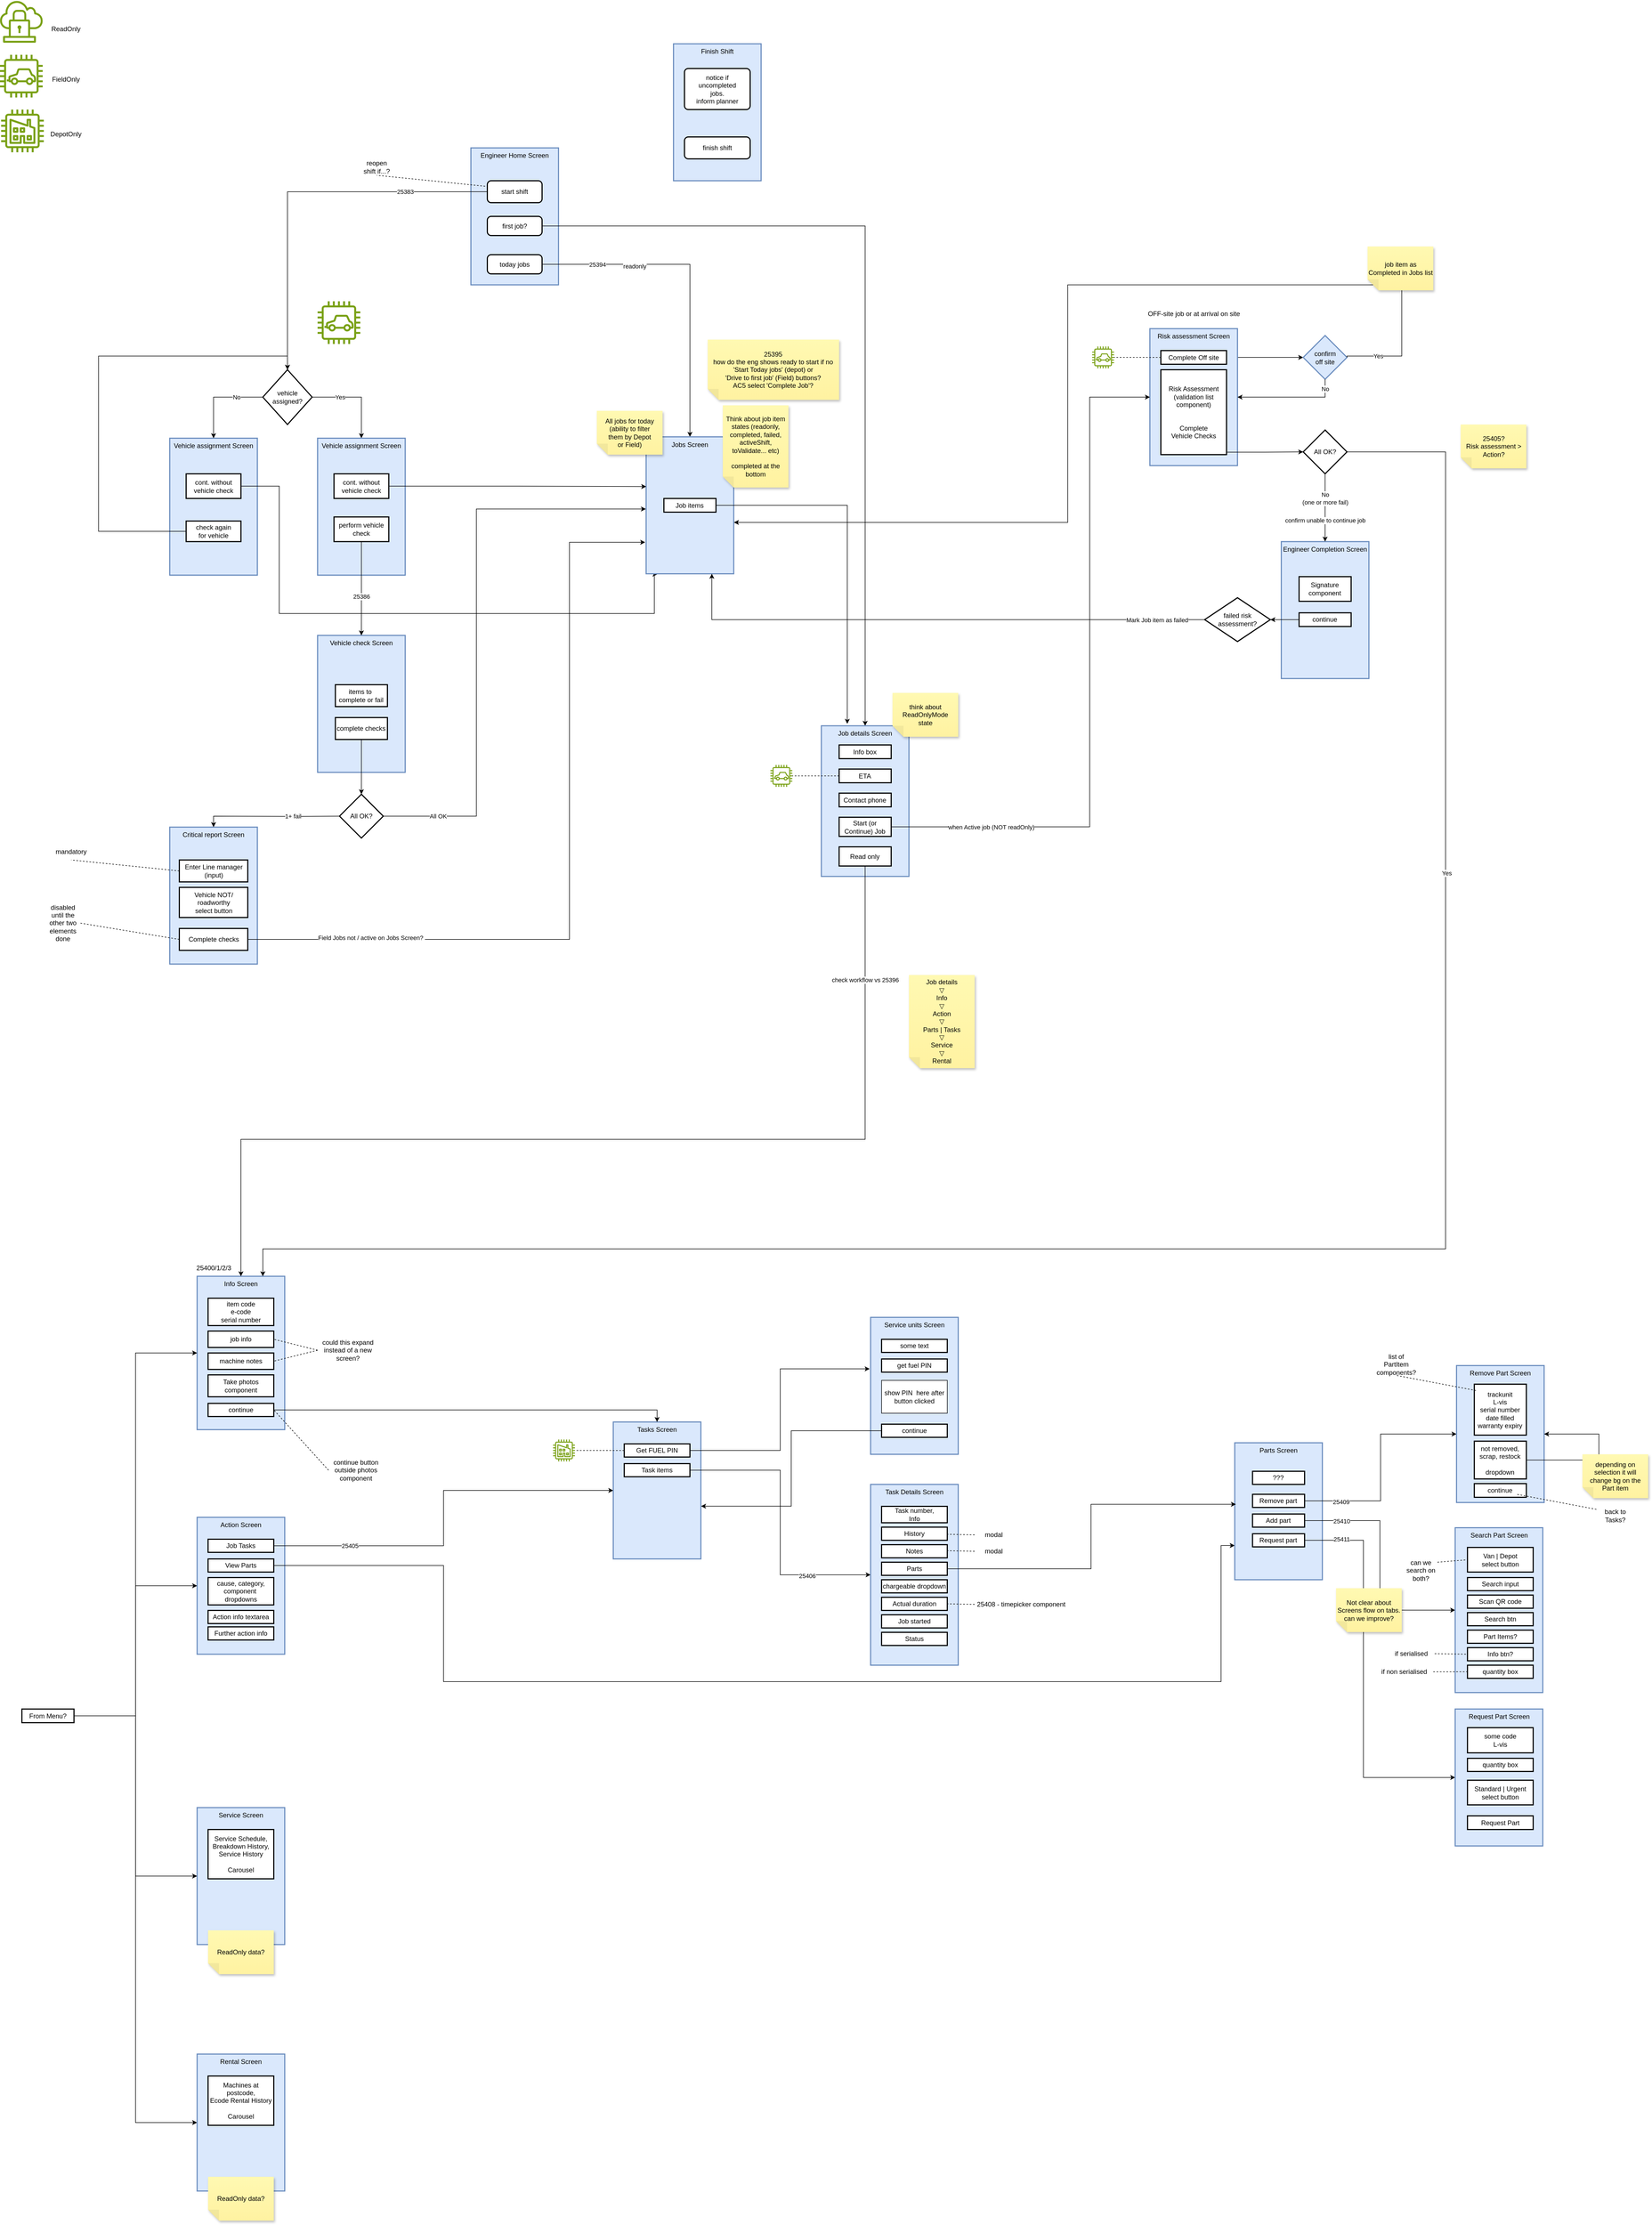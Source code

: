 <mxfile version="22.1.7" type="github">
  <diagram id="kgpKYQtTHZ0yAKxKKP6v" name="Page-1">
    <mxGraphModel dx="1590" dy="3204" grid="1" gridSize="10" guides="1" tooltips="1" connect="1" arrows="1" fold="1" page="1" pageScale="1" pageWidth="850" pageHeight="1100" math="0" shadow="0">
      <root>
        <mxCell id="0" />
        <mxCell id="1" parent="0" />
        <mxCell id="3YgIs-ONGYep-g5zf4NA-100" value="Critical report Screen" style="whiteSpace=wrap;html=1;strokeWidth=2;fillColor=#dae8fc;strokeColor=#6c8ebf;verticalAlign=top;" parent="1" vertex="1">
          <mxGeometry x="1720.005" y="1150" width="160" height="250" as="geometry" />
        </mxCell>
        <mxCell id="3YgIs-ONGYep-g5zf4NA-98" value="Vehicle check Screen" style="whiteSpace=wrap;html=1;strokeWidth=2;fillColor=#dae8fc;strokeColor=#6c8ebf;verticalAlign=top;" parent="1" vertex="1">
          <mxGeometry x="1990.005" y="800" width="160" height="250" as="geometry" />
        </mxCell>
        <mxCell id="3YgIs-ONGYep-g5zf4NA-44" value="Vehicle assignment Screen" style="whiteSpace=wrap;html=1;strokeWidth=2;fillColor=#dae8fc;strokeColor=#6c8ebf;verticalAlign=top;" parent="1" vertex="1">
          <mxGeometry x="1720" y="440" width="160" height="250" as="geometry" />
        </mxCell>
        <mxCell id="3YgIs-ONGYep-g5zf4NA-84" value="Engineer Home Screen" style="whiteSpace=wrap;html=1;strokeWidth=2;fillColor=#dae8fc;strokeColor=#6c8ebf;verticalAlign=top;" parent="1" vertex="1">
          <mxGeometry x="2270" y="-90" width="160" height="250" as="geometry" />
        </mxCell>
        <mxCell id="3YgIs-ONGYep-g5zf4NA-24" value="" style="edgeStyle=orthogonalEdgeStyle;rounded=0;orthogonalLoop=1;jettySize=auto;html=1;" parent="1" source="3YgIs-ONGYep-g5zf4NA-28" target="3YgIs-ONGYep-g5zf4NA-29" edge="1">
          <mxGeometry relative="1" as="geometry" />
        </mxCell>
        <mxCell id="3YgIs-ONGYep-g5zf4NA-25" value="Yes" style="edgeLabel;html=1;align=center;verticalAlign=middle;resizable=0;points=[];" parent="3YgIs-ONGYep-g5zf4NA-24" vertex="1" connectable="0">
          <mxGeometry x="-0.125" y="-1" relative="1" as="geometry">
            <mxPoint x="-21" y="-1" as="offset" />
          </mxGeometry>
        </mxCell>
        <mxCell id="3YgIs-ONGYep-g5zf4NA-26" style="edgeStyle=orthogonalEdgeStyle;rounded=0;orthogonalLoop=1;jettySize=auto;html=1;entryX=0.5;entryY=0;entryDx=0;entryDy=0;" parent="1" source="3YgIs-ONGYep-g5zf4NA-28" target="3YgIs-ONGYep-g5zf4NA-44" edge="1">
          <mxGeometry relative="1" as="geometry">
            <Array as="points">
              <mxPoint x="1800" y="365" />
            </Array>
          </mxGeometry>
        </mxCell>
        <mxCell id="3YgIs-ONGYep-g5zf4NA-27" value="No" style="edgeLabel;html=1;align=center;verticalAlign=middle;resizable=0;points=[];" parent="3YgIs-ONGYep-g5zf4NA-26" vertex="1" connectable="0">
          <mxGeometry x="-0.298" y="2" relative="1" as="geometry">
            <mxPoint x="10" y="-2" as="offset" />
          </mxGeometry>
        </mxCell>
        <mxCell id="3YgIs-ONGYep-g5zf4NA-28" value="vehicle&lt;br&gt;assigned?" style="strokeWidth=2;html=1;shape=mxgraph.flowchart.decision;whiteSpace=wrap;" parent="1" vertex="1">
          <mxGeometry x="1890" y="315" width="90" height="100" as="geometry" />
        </mxCell>
        <mxCell id="3YgIs-ONGYep-g5zf4NA-29" value="Vehicle assignment Screen" style="whiteSpace=wrap;html=1;strokeWidth=2;fillColor=#dae8fc;strokeColor=#6c8ebf;verticalAlign=top;" parent="1" vertex="1">
          <mxGeometry x="1990.0" y="440" width="160" height="250" as="geometry" />
        </mxCell>
        <mxCell id="3YgIs-ONGYep-g5zf4NA-30" style="edgeStyle=orthogonalEdgeStyle;rounded=0;orthogonalLoop=1;jettySize=auto;html=1;entryX=0.129;entryY=1.003;entryDx=0;entryDy=0;exitX=1;exitY=0.5;exitDx=0;exitDy=0;entryPerimeter=0;" parent="1" source="3YgIs-ONGYep-g5zf4NA-31" target="3YgIs-ONGYep-g5zf4NA-56" edge="1">
          <mxGeometry relative="1" as="geometry">
            <Array as="points">
              <mxPoint x="1920" y="527" />
              <mxPoint x="1920" y="760" />
              <mxPoint x="2605" y="760" />
              <mxPoint x="2605" y="690" />
              <mxPoint x="2606" y="690" />
            </Array>
            <mxPoint x="1880.0" y="520" as="sourcePoint" />
            <mxPoint x="2344.84" y="612.5" as="targetPoint" />
          </mxGeometry>
        </mxCell>
        <mxCell id="3YgIs-ONGYep-g5zf4NA-31" value="cont. without&lt;br&gt;vehicle check" style="whiteSpace=wrap;html=1;strokeWidth=2;" parent="1" vertex="1">
          <mxGeometry x="1749.94" y="505" width="100.11" height="45" as="geometry" />
        </mxCell>
        <mxCell id="3YgIs-ONGYep-g5zf4NA-36" value="start shift" style="rounded=1;whiteSpace=wrap;html=1;absoluteArcSize=1;arcSize=14;strokeWidth=2;" parent="1" vertex="1">
          <mxGeometry x="2300" y="-30" width="100" height="40" as="geometry" />
        </mxCell>
        <mxCell id="3YgIs-ONGYep-g5zf4NA-37" value="today jobs" style="rounded=1;whiteSpace=wrap;html=1;absoluteArcSize=1;arcSize=14;strokeWidth=2;" parent="1" vertex="1">
          <mxGeometry x="2300" y="105" width="100" height="35" as="geometry" />
        </mxCell>
        <mxCell id="3YgIs-ONGYep-g5zf4NA-38" style="edgeStyle=orthogonalEdgeStyle;rounded=0;orthogonalLoop=1;jettySize=auto;html=1;entryX=0.5;entryY=0;entryDx=0;entryDy=0;" parent="1" source="3YgIs-ONGYep-g5zf4NA-39" target="3YgIs-ONGYep-g5zf4NA-101" edge="1">
          <mxGeometry relative="1" as="geometry">
            <mxPoint x="2770" y="820" as="targetPoint" />
          </mxGeometry>
        </mxCell>
        <mxCell id="3YgIs-ONGYep-g5zf4NA-39" value="first job?" style="rounded=1;whiteSpace=wrap;html=1;absoluteArcSize=1;arcSize=14;strokeWidth=2;" parent="1" vertex="1">
          <mxGeometry x="2300" y="35" width="100" height="35" as="geometry" />
        </mxCell>
        <mxCell id="3YgIs-ONGYep-g5zf4NA-41" style="edgeStyle=orthogonalEdgeStyle;rounded=0;orthogonalLoop=1;jettySize=auto;html=1;entryX=0.5;entryY=0;entryDx=0;entryDy=0;entryPerimeter=0;" parent="1" source="3YgIs-ONGYep-g5zf4NA-36" target="3YgIs-ONGYep-g5zf4NA-28" edge="1">
          <mxGeometry relative="1" as="geometry" />
        </mxCell>
        <mxCell id="3YgIs-ONGYep-g5zf4NA-269" value="25383" style="edgeLabel;html=1;align=center;verticalAlign=middle;resizable=0;points=[];" parent="3YgIs-ONGYep-g5zf4NA-41" vertex="1" connectable="0">
          <mxGeometry x="-0.554" y="-4" relative="1" as="geometry">
            <mxPoint x="4" y="4" as="offset" />
          </mxGeometry>
        </mxCell>
        <mxCell id="3YgIs-ONGYep-g5zf4NA-49" style="edgeStyle=orthogonalEdgeStyle;rounded=0;orthogonalLoop=1;jettySize=auto;html=1;entryX=0.5;entryY=0;entryDx=0;entryDy=0;" parent="1" source="3YgIs-ONGYep-g5zf4NA-50" target="3YgIs-ONGYep-g5zf4NA-98" edge="1">
          <mxGeometry relative="1" as="geometry">
            <mxPoint x="2049.89" y="800" as="targetPoint" />
          </mxGeometry>
        </mxCell>
        <mxCell id="3YgIs-ONGYep-g5zf4NA-270" value="25386" style="edgeLabel;html=1;align=center;verticalAlign=middle;resizable=0;points=[];" parent="3YgIs-ONGYep-g5zf4NA-49" vertex="1" connectable="0">
          <mxGeometry x="0.173" relative="1" as="geometry">
            <mxPoint as="offset" />
          </mxGeometry>
        </mxCell>
        <mxCell id="3YgIs-ONGYep-g5zf4NA-50" value="perform vehicle &lt;br&gt;check" style="whiteSpace=wrap;html=1;strokeWidth=2;" parent="1" vertex="1">
          <mxGeometry x="2019.95" y="583.75" width="100.11" height="45" as="geometry" />
        </mxCell>
        <mxCell id="3YgIs-ONGYep-g5zf4NA-51" style="edgeStyle=orthogonalEdgeStyle;rounded=0;orthogonalLoop=1;jettySize=auto;html=1;exitX=0;exitY=0.5;exitDx=0;exitDy=0;entryX=0.5;entryY=0;entryDx=0;entryDy=0;entryPerimeter=0;" parent="1" source="3YgIs-ONGYep-g5zf4NA-52" target="3YgIs-ONGYep-g5zf4NA-28" edge="1">
          <mxGeometry relative="1" as="geometry">
            <mxPoint x="1910" y="310" as="targetPoint" />
            <Array as="points">
              <mxPoint x="1590" y="610" />
              <mxPoint x="1590" y="290" />
              <mxPoint x="1935" y="290" />
            </Array>
          </mxGeometry>
        </mxCell>
        <mxCell id="3YgIs-ONGYep-g5zf4NA-52" value="check again&lt;br&gt;for vehicle" style="whiteSpace=wrap;html=1;strokeWidth=2;" parent="1" vertex="1">
          <mxGeometry x="1749.94" y="591.25" width="100.11" height="37.5" as="geometry" />
        </mxCell>
        <mxCell id="3YgIs-ONGYep-g5zf4NA-55" style="edgeStyle=orthogonalEdgeStyle;rounded=0;orthogonalLoop=1;jettySize=auto;html=1;entryX=0.5;entryY=0;entryDx=0;entryDy=0;" parent="1" source="3YgIs-ONGYep-g5zf4NA-37" target="3YgIs-ONGYep-g5zf4NA-56" edge="1">
          <mxGeometry relative="1" as="geometry">
            <mxPoint x="2374.89" y="315" as="targetPoint" />
          </mxGeometry>
        </mxCell>
        <mxCell id="3YgIs-ONGYep-g5zf4NA-272" value="25394" style="edgeLabel;html=1;align=center;verticalAlign=middle;resizable=0;points=[];" parent="3YgIs-ONGYep-g5zf4NA-55" vertex="1" connectable="0">
          <mxGeometry x="-0.654" relative="1" as="geometry">
            <mxPoint as="offset" />
          </mxGeometry>
        </mxCell>
        <mxCell id="-7NnhKuykJQYkkIdTVxq-1" value="readonly" style="edgeLabel;html=1;align=center;verticalAlign=middle;resizable=0;points=[];" parent="3YgIs-ONGYep-g5zf4NA-55" vertex="1" connectable="0">
          <mxGeometry x="-0.424" y="-3" relative="1" as="geometry">
            <mxPoint as="offset" />
          </mxGeometry>
        </mxCell>
        <mxCell id="3YgIs-ONGYep-g5zf4NA-56" value="Jobs Screen" style="whiteSpace=wrap;html=1;strokeWidth=2;fillColor=#dae8fc;strokeColor=#6c8ebf;verticalAlign=top;" parent="1" vertex="1">
          <mxGeometry x="2590" y="437.5" width="160" height="250" as="geometry" />
        </mxCell>
        <mxCell id="3YgIs-ONGYep-g5zf4NA-57" value="All jobs for today&lt;br&gt;(ability to filter&lt;br&gt;them by Depot&lt;br&gt;or Field)" style="shape=note;whiteSpace=wrap;html=1;backgroundOutline=1;fontColor=#000000;darkOpacity=0.05;fillColor=#FFF9B2;strokeColor=none;fillStyle=solid;direction=west;gradientDirection=north;gradientColor=#FFF2A1;shadow=1;size=20;pointerEvents=1;" parent="1" vertex="1">
          <mxGeometry x="2500.0" y="390" width="120" height="80" as="geometry" />
        </mxCell>
        <mxCell id="3YgIs-ONGYep-g5zf4NA-64" value="Job items" style="whiteSpace=wrap;html=1;strokeWidth=2;" parent="1" vertex="1">
          <mxGeometry x="2622.45" y="550" width="95.11" height="25" as="geometry" />
        </mxCell>
        <mxCell id="3YgIs-ONGYep-g5zf4NA-67" value="" style="edgeStyle=orthogonalEdgeStyle;rounded=0;orthogonalLoop=1;jettySize=auto;html=1;entryX=0.5;entryY=0;entryDx=0;entryDy=0;" parent="1" target="3YgIs-ONGYep-g5zf4NA-100" edge="1">
          <mxGeometry relative="1" as="geometry">
            <mxPoint x="2030" y="1130" as="sourcePoint" />
            <mxPoint x="1790" y="1090" as="targetPoint" />
          </mxGeometry>
        </mxCell>
        <mxCell id="3YgIs-ONGYep-g5zf4NA-68" value="1+ fail" style="edgeLabel;html=1;align=center;verticalAlign=middle;resizable=0;points=[];" parent="3YgIs-ONGYep-g5zf4NA-67" vertex="1" connectable="0">
          <mxGeometry x="0.037" y="1" relative="1" as="geometry">
            <mxPoint x="44" y="-1" as="offset" />
          </mxGeometry>
        </mxCell>
        <mxCell id="3YgIs-ONGYep-g5zf4NA-69" style="edgeStyle=orthogonalEdgeStyle;rounded=0;orthogonalLoop=1;jettySize=auto;html=1;exitX=1;exitY=0.5;exitDx=0;exitDy=0;entryX=-0.003;entryY=0.527;entryDx=0;entryDy=0;entryPerimeter=0;" parent="1" source="3YgIs-ONGYep-g5zf4NA-124" target="3YgIs-ONGYep-g5zf4NA-56" edge="1">
          <mxGeometry relative="1" as="geometry">
            <Array as="points">
              <mxPoint x="2280" y="1130" />
              <mxPoint x="2280" y="569" />
            </Array>
            <mxPoint x="2110" y="980" as="sourcePoint" />
            <mxPoint x="2580" y="570" as="targetPoint" />
          </mxGeometry>
        </mxCell>
        <mxCell id="3YgIs-ONGYep-g5zf4NA-70" value="All OK" style="edgeLabel;html=1;align=center;verticalAlign=middle;resizable=0;points=[];" parent="3YgIs-ONGYep-g5zf4NA-69" vertex="1" connectable="0">
          <mxGeometry x="-0.88" relative="1" as="geometry">
            <mxPoint x="37" as="offset" />
          </mxGeometry>
        </mxCell>
        <mxCell id="3YgIs-ONGYep-g5zf4NA-81" style="edgeStyle=orthogonalEdgeStyle;rounded=0;orthogonalLoop=1;jettySize=auto;html=1;exitX=1;exitY=0.5;exitDx=0;exitDy=0;entryX=-0.011;entryY=0.77;entryDx=0;entryDy=0;entryPerimeter=0;" parent="1" source="3YgIs-ONGYep-g5zf4NA-82" target="3YgIs-ONGYep-g5zf4NA-56" edge="1">
          <mxGeometry relative="1" as="geometry">
            <Array as="points">
              <mxPoint x="2450" y="1355" />
              <mxPoint x="2450" y="630" />
            </Array>
            <mxPoint x="2500" y="620" as="targetPoint" />
          </mxGeometry>
        </mxCell>
        <mxCell id="3YgIs-ONGYep-g5zf4NA-277" value="Field Jobs not / active on Jobs Screen?&amp;nbsp;" style="edgeLabel;html=1;align=center;verticalAlign=middle;resizable=0;points=[];" parent="3YgIs-ONGYep-g5zf4NA-81" vertex="1" connectable="0">
          <mxGeometry x="-0.689" y="3" relative="1" as="geometry">
            <mxPoint as="offset" />
          </mxGeometry>
        </mxCell>
        <mxCell id="3YgIs-ONGYep-g5zf4NA-85" value="cont. without&lt;br&gt;vehicle check" style="whiteSpace=wrap;html=1;strokeWidth=2;" parent="1" vertex="1">
          <mxGeometry x="2019.95" y="505" width="100.11" height="45" as="geometry" />
        </mxCell>
        <mxCell id="3YgIs-ONGYep-g5zf4NA-86" value="items to&amp;nbsp;&lt;br&gt;complete or fail" style="whiteSpace=wrap;html=1;strokeWidth=2;" parent="1" vertex="1">
          <mxGeometry x="2022.45" y="890" width="95.11" height="40" as="geometry" />
        </mxCell>
        <mxCell id="3YgIs-ONGYep-g5zf4NA-125" value="" style="edgeStyle=orthogonalEdgeStyle;rounded=0;orthogonalLoop=1;jettySize=auto;html=1;" parent="1" source="3YgIs-ONGYep-g5zf4NA-87" target="3YgIs-ONGYep-g5zf4NA-124" edge="1">
          <mxGeometry relative="1" as="geometry" />
        </mxCell>
        <mxCell id="3YgIs-ONGYep-g5zf4NA-87" value="complete checks" style="whiteSpace=wrap;html=1;strokeWidth=2;" parent="1" vertex="1">
          <mxGeometry x="2022.45" y="950" width="95.11" height="40" as="geometry" />
        </mxCell>
        <mxCell id="3YgIs-ONGYep-g5zf4NA-99" style="edgeStyle=orthogonalEdgeStyle;rounded=0;orthogonalLoop=1;jettySize=auto;html=1;entryX=0.001;entryY=0.363;entryDx=0;entryDy=0;entryPerimeter=0;" parent="1" source="3YgIs-ONGYep-g5zf4NA-85" target="3YgIs-ONGYep-g5zf4NA-56" edge="1">
          <mxGeometry relative="1" as="geometry" />
        </mxCell>
        <mxCell id="3YgIs-ONGYep-g5zf4NA-80" value="Vehicle NOT/&lt;br&gt;roadworthy&lt;br&gt;select button" style="whiteSpace=wrap;html=1;strokeWidth=2;" parent="1" vertex="1">
          <mxGeometry x="1737.5" y="1260" width="125" height="55" as="geometry" />
        </mxCell>
        <mxCell id="3YgIs-ONGYep-g5zf4NA-82" value="Complete checks" style="whiteSpace=wrap;html=1;strokeWidth=2;" parent="1" vertex="1">
          <mxGeometry x="1737.5" y="1335" width="125" height="40" as="geometry" />
        </mxCell>
        <mxCell id="3YgIs-ONGYep-g5zf4NA-101" value="Job details Screen" style="whiteSpace=wrap;html=1;strokeWidth=2;fillColor=#dae8fc;strokeColor=#6c8ebf;verticalAlign=top;" parent="1" vertex="1">
          <mxGeometry x="2910" y="965" width="160" height="275" as="geometry" />
        </mxCell>
        <mxCell id="3YgIs-ONGYep-g5zf4NA-102" style="edgeStyle=orthogonalEdgeStyle;rounded=0;orthogonalLoop=1;jettySize=auto;html=1;entryX=0.296;entryY=-0.013;entryDx=0;entryDy=0;entryPerimeter=0;" parent="1" source="3YgIs-ONGYep-g5zf4NA-64" target="3YgIs-ONGYep-g5zf4NA-101" edge="1">
          <mxGeometry relative="1" as="geometry" />
        </mxCell>
        <mxCell id="3YgIs-ONGYep-g5zf4NA-103" value="think about ReadOnlyMode&lt;br&gt;state" style="shape=note;whiteSpace=wrap;html=1;backgroundOutline=1;fontColor=#000000;darkOpacity=0.05;fillColor=#FFF9B2;strokeColor=none;fillStyle=solid;direction=west;gradientDirection=north;gradientColor=#FFF2A1;shadow=1;size=20;pointerEvents=1;" parent="1" vertex="1">
          <mxGeometry x="3040.0" y="905" width="120" height="80" as="geometry" />
        </mxCell>
        <mxCell id="3YgIs-ONGYep-g5zf4NA-104" value="Info Screen" style="whiteSpace=wrap;html=1;strokeWidth=2;fillColor=#dae8fc;strokeColor=#6c8ebf;verticalAlign=top;" parent="1" vertex="1">
          <mxGeometry x="1770" y="1970" width="160" height="280" as="geometry" />
        </mxCell>
        <mxCell id="3YgIs-ONGYep-g5zf4NA-105" value="Engineer Completion Screen" style="whiteSpace=wrap;html=1;strokeWidth=2;fillColor=#dae8fc;strokeColor=#6c8ebf;verticalAlign=top;" parent="1" vertex="1">
          <mxGeometry x="3750" y="628.75" width="160" height="250" as="geometry" />
        </mxCell>
        <mxCell id="3YgIs-ONGYep-g5zf4NA-118" value="" style="edgeStyle=orthogonalEdgeStyle;rounded=0;orthogonalLoop=1;jettySize=auto;html=1;exitX=1;exitY=0.5;exitDx=0;exitDy=0;" parent="1" source="3YgIs-ONGYep-g5zf4NA-115" target="3YgIs-ONGYep-g5zf4NA-117" edge="1">
          <mxGeometry relative="1" as="geometry" />
        </mxCell>
        <mxCell id="3YgIs-ONGYep-g5zf4NA-106" value="Risk assessment Screen" style="whiteSpace=wrap;html=1;strokeWidth=2;fillColor=#dae8fc;strokeColor=#6c8ebf;verticalAlign=top;" parent="1" vertex="1">
          <mxGeometry x="3510" y="240" width="160" height="250" as="geometry" />
        </mxCell>
        <mxCell id="3YgIs-ONGYep-g5zf4NA-109" value="OFF-site job or at arrival on site" style="text;html=1;align=center;verticalAlign=middle;resizable=0;points=[];autosize=1;strokeColor=none;fillColor=none;" parent="1" vertex="1">
          <mxGeometry x="3495" y="198" width="190" height="30" as="geometry" />
        </mxCell>
        <mxCell id="3YgIs-ONGYep-g5zf4NA-110" value="Info box" style="whiteSpace=wrap;html=1;strokeWidth=2;" parent="1" vertex="1">
          <mxGeometry x="2942.45" y="1000" width="95.11" height="25" as="geometry" />
        </mxCell>
        <mxCell id="3YgIs-ONGYep-g5zf4NA-111" value="ETA" style="whiteSpace=wrap;html=1;strokeWidth=2;" parent="1" vertex="1">
          <mxGeometry x="2942.45" y="1044" width="95.11" height="25" as="geometry" />
        </mxCell>
        <mxCell id="3YgIs-ONGYep-g5zf4NA-112" value="Contact phone" style="whiteSpace=wrap;html=1;strokeWidth=2;" parent="1" vertex="1">
          <mxGeometry x="2942.45" y="1088" width="95.11" height="25" as="geometry" />
        </mxCell>
        <mxCell id="3YgIs-ONGYep-g5zf4NA-114" style="edgeStyle=orthogonalEdgeStyle;rounded=0;orthogonalLoop=1;jettySize=auto;html=1;entryX=0;entryY=0.5;entryDx=0;entryDy=0;exitX=1;exitY=0.5;exitDx=0;exitDy=0;" parent="1" source="3YgIs-ONGYep-g5zf4NA-113" target="3YgIs-ONGYep-g5zf4NA-106" edge="1">
          <mxGeometry relative="1" as="geometry">
            <Array as="points">
              <mxPoint x="3400" y="1150" />
              <mxPoint x="3400" y="365" />
            </Array>
          </mxGeometry>
        </mxCell>
        <mxCell id="3YgIs-ONGYep-g5zf4NA-282" value="when Active job (NOT readOnly)" style="edgeLabel;html=1;align=center;verticalAlign=middle;resizable=0;points=[];" parent="3YgIs-ONGYep-g5zf4NA-114" vertex="1" connectable="0">
          <mxGeometry x="-0.787" y="-1" relative="1" as="geometry">
            <mxPoint x="48" y="-1" as="offset" />
          </mxGeometry>
        </mxCell>
        <mxCell id="3YgIs-ONGYep-g5zf4NA-113" value="Start (or Continue) Job" style="whiteSpace=wrap;html=1;strokeWidth=2;" parent="1" vertex="1">
          <mxGeometry x="2942.45" y="1132" width="95.11" height="35" as="geometry" />
        </mxCell>
        <mxCell id="3YgIs-ONGYep-g5zf4NA-115" value="Complete Off site&lt;br&gt;" style="whiteSpace=wrap;html=1;strokeWidth=2;" parent="1" vertex="1">
          <mxGeometry x="3530" y="280" width="120" height="25" as="geometry" />
        </mxCell>
        <mxCell id="3YgIs-ONGYep-g5zf4NA-116" value="Risk Assessment&lt;br&gt;(validation list&lt;br&gt;component)&lt;br&gt;&lt;br&gt;&lt;br&gt;Complete &lt;br&gt;Vehicle&amp;nbsp;Checks" style="whiteSpace=wrap;html=1;strokeWidth=2;" parent="1" vertex="1">
          <mxGeometry x="3530" y="315" width="120" height="155" as="geometry" />
        </mxCell>
        <mxCell id="3YgIs-ONGYep-g5zf4NA-117" value="confirm &lt;br&gt;off site" style="rhombus;whiteSpace=wrap;html=1;verticalAlign=middle;fillColor=#dae8fc;strokeColor=#6c8ebf;strokeWidth=2;" parent="1" vertex="1">
          <mxGeometry x="3790" y="252.5" width="80" height="80" as="geometry" />
        </mxCell>
        <mxCell id="3YgIs-ONGYep-g5zf4NA-119" style="edgeStyle=orthogonalEdgeStyle;rounded=0;orthogonalLoop=1;jettySize=auto;html=1;entryX=1;entryY=0.5;entryDx=0;entryDy=0;exitX=0.5;exitY=1;exitDx=0;exitDy=0;" parent="1" source="3YgIs-ONGYep-g5zf4NA-117" target="3YgIs-ONGYep-g5zf4NA-106" edge="1">
          <mxGeometry relative="1" as="geometry">
            <Array as="points">
              <mxPoint x="3830" y="365" />
            </Array>
          </mxGeometry>
        </mxCell>
        <mxCell id="3YgIs-ONGYep-g5zf4NA-120" value="No" style="edgeLabel;html=1;align=center;verticalAlign=middle;resizable=0;points=[];" parent="3YgIs-ONGYep-g5zf4NA-119" vertex="1" connectable="0">
          <mxGeometry x="0.064" y="3" relative="1" as="geometry">
            <mxPoint x="70" y="-18" as="offset" />
          </mxGeometry>
        </mxCell>
        <mxCell id="3YgIs-ONGYep-g5zf4NA-121" style="edgeStyle=orthogonalEdgeStyle;rounded=0;orthogonalLoop=1;jettySize=auto;html=1;entryX=1.002;entryY=0.625;entryDx=0;entryDy=0;entryPerimeter=0;exitX=1;exitY=0.5;exitDx=0;exitDy=0;" parent="1" source="3YgIs-ONGYep-g5zf4NA-117" target="3YgIs-ONGYep-g5zf4NA-56" edge="1">
          <mxGeometry relative="1" as="geometry">
            <Array as="points">
              <mxPoint x="3870" y="290" />
              <mxPoint x="3970" y="290" />
              <mxPoint x="3970" y="160" />
              <mxPoint x="3360" y="160" />
              <mxPoint x="3360" y="594" />
            </Array>
          </mxGeometry>
        </mxCell>
        <mxCell id="3YgIs-ONGYep-g5zf4NA-122" value="Yes" style="edgeLabel;html=1;align=center;verticalAlign=middle;resizable=0;points=[];" parent="3YgIs-ONGYep-g5zf4NA-121" vertex="1" connectable="0">
          <mxGeometry x="-0.937" relative="1" as="geometry">
            <mxPoint as="offset" />
          </mxGeometry>
        </mxCell>
        <mxCell id="3YgIs-ONGYep-g5zf4NA-123" value="job item as Completed in Jobs list" style="shape=note;whiteSpace=wrap;html=1;backgroundOutline=1;fontColor=#000000;darkOpacity=0.05;fillColor=#FFF9B2;strokeColor=none;fillStyle=solid;direction=west;gradientDirection=north;gradientColor=#FFF2A1;shadow=1;size=20;pointerEvents=1;" parent="1" vertex="1">
          <mxGeometry x="3907.56" y="90" width="120" height="80" as="geometry" />
        </mxCell>
        <mxCell id="3YgIs-ONGYep-g5zf4NA-124" value="All OK?" style="rhombus;whiteSpace=wrap;html=1;strokeWidth=2;" parent="1" vertex="1">
          <mxGeometry x="2030.005" y="1090" width="80" height="80" as="geometry" />
        </mxCell>
        <mxCell id="3YgIs-ONGYep-g5zf4NA-127" style="edgeStyle=orthogonalEdgeStyle;rounded=0;orthogonalLoop=1;jettySize=auto;html=1;entryX=0;entryY=0.5;entryDx=0;entryDy=0;exitX=1.01;exitY=0.971;exitDx=0;exitDy=0;exitPerimeter=0;" parent="1" source="3YgIs-ONGYep-g5zf4NA-116" target="3YgIs-ONGYep-g5zf4NA-126" edge="1">
          <mxGeometry relative="1" as="geometry">
            <mxPoint x="3589.75" y="468.75" as="sourcePoint" />
            <mxPoint x="3589.75" y="628.755" as="targetPoint" />
          </mxGeometry>
        </mxCell>
        <mxCell id="3YgIs-ONGYep-g5zf4NA-131" style="edgeStyle=orthogonalEdgeStyle;rounded=0;orthogonalLoop=1;jettySize=auto;html=1;entryX=0.75;entryY=0;entryDx=0;entryDy=0;" parent="1" source="3YgIs-ONGYep-g5zf4NA-126" target="3YgIs-ONGYep-g5zf4NA-104" edge="1">
          <mxGeometry relative="1" as="geometry">
            <Array as="points">
              <mxPoint x="4050" y="465" />
              <mxPoint x="4050" y="1920" />
              <mxPoint x="1890" y="1920" />
            </Array>
          </mxGeometry>
        </mxCell>
        <mxCell id="3YgIs-ONGYep-g5zf4NA-143" value="Yes" style="edgeLabel;html=1;align=center;verticalAlign=middle;resizable=0;points=[];" parent="3YgIs-ONGYep-g5zf4NA-131" vertex="1" connectable="0">
          <mxGeometry x="-0.508" y="3" relative="1" as="geometry">
            <mxPoint x="-1" y="3" as="offset" />
          </mxGeometry>
        </mxCell>
        <mxCell id="3YgIs-ONGYep-g5zf4NA-126" value="All OK?" style="rhombus;whiteSpace=wrap;html=1;strokeWidth=2;" parent="1" vertex="1">
          <mxGeometry x="3790.005" y="425" width="80" height="80" as="geometry" />
        </mxCell>
        <mxCell id="3YgIs-ONGYep-g5zf4NA-128" style="edgeStyle=orthogonalEdgeStyle;rounded=0;orthogonalLoop=1;jettySize=auto;html=1;entryX=0.5;entryY=0;entryDx=0;entryDy=0;exitX=0.5;exitY=1;exitDx=0;exitDy=0;" parent="1" source="3YgIs-ONGYep-g5zf4NA-126" target="3YgIs-ONGYep-g5zf4NA-105" edge="1">
          <mxGeometry relative="1" as="geometry" />
        </mxCell>
        <mxCell id="3YgIs-ONGYep-g5zf4NA-130" value="confirm unable to continue job" style="edgeLabel;html=1;align=center;verticalAlign=middle;resizable=0;points=[];" parent="3YgIs-ONGYep-g5zf4NA-128" vertex="1" connectable="0">
          <mxGeometry x="-0.02" y="-1" relative="1" as="geometry">
            <mxPoint x="1" y="24" as="offset" />
          </mxGeometry>
        </mxCell>
        <mxCell id="3YgIs-ONGYep-g5zf4NA-291" value="No&lt;br&gt;(one or more fail)" style="edgeLabel;html=1;align=center;verticalAlign=middle;resizable=0;points=[];" parent="3YgIs-ONGYep-g5zf4NA-128" vertex="1" connectable="0">
          <mxGeometry x="-0.81" y="3" relative="1" as="geometry">
            <mxPoint x="-3" y="33" as="offset" />
          </mxGeometry>
        </mxCell>
        <mxCell id="3YgIs-ONGYep-g5zf4NA-132" value="Signature&lt;br&gt;component" style="whiteSpace=wrap;html=1;strokeWidth=2;" parent="1" vertex="1">
          <mxGeometry x="3782.45" y="692.75" width="95.11" height="45" as="geometry" />
        </mxCell>
        <mxCell id="3YgIs-ONGYep-g5zf4NA-134" style="edgeStyle=orthogonalEdgeStyle;rounded=0;orthogonalLoop=1;jettySize=auto;html=1;entryX=0.75;entryY=1;entryDx=0;entryDy=0;exitX=0;exitY=0.5;exitDx=0;exitDy=0;" parent="1" source="3YgIs-ONGYep-g5zf4NA-294" target="3YgIs-ONGYep-g5zf4NA-56" edge="1">
          <mxGeometry relative="1" as="geometry">
            <mxPoint x="2690" y="760" as="targetPoint" />
            <mxPoint x="3620" y="730" as="sourcePoint" />
            <Array as="points">
              <mxPoint x="2710" y="771" />
            </Array>
          </mxGeometry>
        </mxCell>
        <mxCell id="3YgIs-ONGYep-g5zf4NA-296" value="Mark Job item as failed" style="edgeLabel;html=1;align=center;verticalAlign=middle;resizable=0;points=[];" parent="3YgIs-ONGYep-g5zf4NA-134" connectable="0" vertex="1">
          <mxGeometry x="-0.358" y="-1" relative="1" as="geometry">
            <mxPoint x="229" y="1" as="offset" />
          </mxGeometry>
        </mxCell>
        <mxCell id="3YgIs-ONGYep-g5zf4NA-295" value="" style="edgeStyle=orthogonalEdgeStyle;rounded=0;orthogonalLoop=1;jettySize=auto;html=1;exitX=0;exitY=0.5;exitDx=0;exitDy=0;" parent="1" source="3YgIs-ONGYep-g5zf4NA-133" target="3YgIs-ONGYep-g5zf4NA-294" edge="1">
          <mxGeometry relative="1" as="geometry">
            <Array as="points">
              <mxPoint x="3770" y="771" />
            </Array>
          </mxGeometry>
        </mxCell>
        <mxCell id="3YgIs-ONGYep-g5zf4NA-133" value="continue" style="whiteSpace=wrap;html=1;strokeWidth=2;" parent="1" vertex="1">
          <mxGeometry x="3782.45" y="758.75" width="95.11" height="25" as="geometry" />
        </mxCell>
        <mxCell id="3YgIs-ONGYep-g5zf4NA-139" value="" style="endArrow=none;dashed=1;html=1;rounded=0;exitX=0;exitY=0.5;exitDx=0;exitDy=0;" parent="1" target="3YgIs-ONGYep-g5zf4NA-281" edge="1">
          <mxGeometry width="50" height="50" relative="1" as="geometry">
            <mxPoint x="2942.45" y="1056.5" as="sourcePoint" />
            <mxPoint x="2797" y="1029" as="targetPoint" />
          </mxGeometry>
        </mxCell>
        <mxCell id="3YgIs-ONGYep-g5zf4NA-144" value="item code&lt;br&gt;e-code&lt;br&gt;serial number&lt;br&gt;" style="whiteSpace=wrap;html=1;strokeWidth=2;" parent="1" vertex="1">
          <mxGeometry x="1790" y="2010" width="120" height="50" as="geometry" />
        </mxCell>
        <mxCell id="3YgIs-ONGYep-g5zf4NA-145" value="job info" style="whiteSpace=wrap;html=1;strokeWidth=2;" parent="1" vertex="1">
          <mxGeometry x="1790" y="2070" width="120" height="30" as="geometry" />
        </mxCell>
        <mxCell id="3YgIs-ONGYep-g5zf4NA-146" value="machine notes" style="whiteSpace=wrap;html=1;strokeWidth=2;" parent="1" vertex="1">
          <mxGeometry x="1790" y="2110" width="120" height="30" as="geometry" />
        </mxCell>
        <mxCell id="3YgIs-ONGYep-g5zf4NA-147" value="Take photos&lt;br&gt;component" style="whiteSpace=wrap;html=1;strokeWidth=2;" parent="1" vertex="1">
          <mxGeometry x="1790" y="2150" width="120" height="40" as="geometry" />
        </mxCell>
        <mxCell id="3YgIs-ONGYep-g5zf4NA-149" value="Action Screen" style="whiteSpace=wrap;html=1;strokeWidth=2;fillColor=#dae8fc;strokeColor=#6c8ebf;verticalAlign=top;" parent="1" vertex="1">
          <mxGeometry x="1770" y="2410" width="160" height="250" as="geometry" />
        </mxCell>
        <mxCell id="3YgIs-ONGYep-g5zf4NA-177" style="edgeStyle=orthogonalEdgeStyle;rounded=0;orthogonalLoop=1;jettySize=auto;html=1;entryX=0;entryY=0.5;entryDx=0;entryDy=0;" parent="1" source="3YgIs-ONGYep-g5zf4NA-150" target="3YgIs-ONGYep-g5zf4NA-168" edge="1">
          <mxGeometry relative="1" as="geometry" />
        </mxCell>
        <mxCell id="3YgIs-ONGYep-g5zf4NA-255" value="25405" style="edgeLabel;html=1;align=center;verticalAlign=middle;resizable=0;points=[];" parent="3YgIs-ONGYep-g5zf4NA-177" vertex="1" connectable="0">
          <mxGeometry x="-0.616" relative="1" as="geometry">
            <mxPoint as="offset" />
          </mxGeometry>
        </mxCell>
        <mxCell id="3YgIs-ONGYep-g5zf4NA-150" value="Job Tasks" style="whiteSpace=wrap;html=1;strokeWidth=2;" parent="1" vertex="1">
          <mxGeometry x="1790" y="2450" width="120" height="24" as="geometry" />
        </mxCell>
        <mxCell id="3YgIs-ONGYep-g5zf4NA-287" style="edgeStyle=orthogonalEdgeStyle;rounded=0;orthogonalLoop=1;jettySize=auto;html=1;entryX=0;entryY=0.75;entryDx=0;entryDy=0;" parent="1" source="3YgIs-ONGYep-g5zf4NA-151" target="3YgIs-ONGYep-g5zf4NA-192" edge="1">
          <mxGeometry relative="1" as="geometry">
            <Array as="points">
              <mxPoint x="2220" y="2498" />
              <mxPoint x="2220" y="2710" />
              <mxPoint x="3640" y="2710" />
              <mxPoint x="3640" y="2462" />
            </Array>
          </mxGeometry>
        </mxCell>
        <mxCell id="3YgIs-ONGYep-g5zf4NA-151" value="View Parts" style="whiteSpace=wrap;html=1;strokeWidth=2;" parent="1" vertex="1">
          <mxGeometry x="1790" y="2486" width="120" height="24" as="geometry" />
        </mxCell>
        <mxCell id="3YgIs-ONGYep-g5zf4NA-152" value="cause, category, component&amp;nbsp;&lt;br&gt;dropdowns" style="whiteSpace=wrap;html=1;strokeWidth=2;" parent="1" vertex="1">
          <mxGeometry x="1790" y="2520" width="120" height="50" as="geometry" />
        </mxCell>
        <mxCell id="3YgIs-ONGYep-g5zf4NA-153" value="Action info textarea" style="whiteSpace=wrap;html=1;strokeWidth=2;" parent="1" vertex="1">
          <mxGeometry x="1790" y="2580" width="120" height="24" as="geometry" />
        </mxCell>
        <mxCell id="3YgIs-ONGYep-g5zf4NA-154" value="Further action info" style="whiteSpace=wrap;html=1;strokeWidth=2;" parent="1" vertex="1">
          <mxGeometry x="1790" y="2610" width="120" height="24" as="geometry" />
        </mxCell>
        <mxCell id="3YgIs-ONGYep-g5zf4NA-155" value="Service Screen" style="whiteSpace=wrap;html=1;strokeWidth=2;fillColor=#dae8fc;strokeColor=#6c8ebf;verticalAlign=top;" parent="1" vertex="1">
          <mxGeometry x="1770" y="2940" width="160" height="250" as="geometry" />
        </mxCell>
        <mxCell id="3YgIs-ONGYep-g5zf4NA-156" value="Service Schedule,&lt;br&gt;Breakdown History,&lt;br&gt;Service History&lt;br&gt;&lt;br&gt;Carousel" style="whiteSpace=wrap;html=1;strokeWidth=2;" parent="1" vertex="1">
          <mxGeometry x="1790" y="2980" width="120" height="90" as="geometry" />
        </mxCell>
        <mxCell id="3YgIs-ONGYep-g5zf4NA-162" style="edgeStyle=orthogonalEdgeStyle;rounded=0;orthogonalLoop=1;jettySize=auto;html=1;entryX=0;entryY=0.5;entryDx=0;entryDy=0;" parent="1" source="3YgIs-ONGYep-g5zf4NA-161" target="3YgIs-ONGYep-g5zf4NA-104" edge="1">
          <mxGeometry relative="1" as="geometry" />
        </mxCell>
        <mxCell id="3YgIs-ONGYep-g5zf4NA-163" style="edgeStyle=orthogonalEdgeStyle;rounded=0;orthogonalLoop=1;jettySize=auto;html=1;entryX=0;entryY=0.5;entryDx=0;entryDy=0;" parent="1" source="3YgIs-ONGYep-g5zf4NA-161" target="3YgIs-ONGYep-g5zf4NA-149" edge="1">
          <mxGeometry relative="1" as="geometry" />
        </mxCell>
        <mxCell id="3YgIs-ONGYep-g5zf4NA-164" style="edgeStyle=orthogonalEdgeStyle;rounded=0;orthogonalLoop=1;jettySize=auto;html=1;entryX=0;entryY=0.5;entryDx=0;entryDy=0;" parent="1" source="3YgIs-ONGYep-g5zf4NA-161" target="3YgIs-ONGYep-g5zf4NA-155" edge="1">
          <mxGeometry relative="1" as="geometry" />
        </mxCell>
        <mxCell id="3YgIs-ONGYep-g5zf4NA-185" style="edgeStyle=orthogonalEdgeStyle;rounded=0;orthogonalLoop=1;jettySize=auto;html=1;entryX=0;entryY=0.5;entryDx=0;entryDy=0;" parent="1" source="3YgIs-ONGYep-g5zf4NA-161" target="3YgIs-ONGYep-g5zf4NA-165" edge="1">
          <mxGeometry relative="1" as="geometry" />
        </mxCell>
        <mxCell id="3YgIs-ONGYep-g5zf4NA-161" value="From Menu?" style="whiteSpace=wrap;html=1;strokeWidth=2;" parent="1" vertex="1">
          <mxGeometry x="1450.0" y="2760" width="95.11" height="25" as="geometry" />
        </mxCell>
        <mxCell id="3YgIs-ONGYep-g5zf4NA-165" value="Rental Screen" style="whiteSpace=wrap;html=1;strokeWidth=2;fillColor=#dae8fc;strokeColor=#6c8ebf;verticalAlign=top;" parent="1" vertex="1">
          <mxGeometry x="1770" y="3390" width="160" height="250" as="geometry" />
        </mxCell>
        <mxCell id="3YgIs-ONGYep-g5zf4NA-166" value="Machines at postcode,&lt;br&gt;Ecode Rental History&lt;br&gt;&lt;br&gt;Carousel" style="whiteSpace=wrap;html=1;strokeWidth=2;" parent="1" vertex="1">
          <mxGeometry x="1790" y="3430" width="120" height="90" as="geometry" />
        </mxCell>
        <mxCell id="3YgIs-ONGYep-g5zf4NA-168" value="Tasks Screen" style="whiteSpace=wrap;html=1;strokeWidth=2;fillColor=#dae8fc;strokeColor=#6c8ebf;verticalAlign=top;" parent="1" vertex="1">
          <mxGeometry x="2530" y="2236" width="160" height="250" as="geometry" />
        </mxCell>
        <mxCell id="3YgIs-ONGYep-g5zf4NA-169" value="Get FUEL PIN" style="whiteSpace=wrap;html=1;strokeWidth=2;" parent="1" vertex="1">
          <mxGeometry x="2550" y="2276" width="120" height="24" as="geometry" />
        </mxCell>
        <mxCell id="3YgIs-ONGYep-g5zf4NA-178" style="edgeStyle=orthogonalEdgeStyle;rounded=0;orthogonalLoop=1;jettySize=auto;html=1;entryX=0;entryY=0.5;entryDx=0;entryDy=0;" parent="1" source="3YgIs-ONGYep-g5zf4NA-170" target="3YgIs-ONGYep-g5zf4NA-174" edge="1">
          <mxGeometry relative="1" as="geometry" />
        </mxCell>
        <mxCell id="3YgIs-ONGYep-g5zf4NA-253" value="25406" style="edgeLabel;html=1;align=center;verticalAlign=middle;resizable=0;points=[];" parent="3YgIs-ONGYep-g5zf4NA-178" vertex="1" connectable="0">
          <mxGeometry x="0.554" y="-2" relative="1" as="geometry">
            <mxPoint as="offset" />
          </mxGeometry>
        </mxCell>
        <mxCell id="3YgIs-ONGYep-g5zf4NA-170" value="Task items" style="whiteSpace=wrap;html=1;strokeWidth=2;" parent="1" vertex="1">
          <mxGeometry x="2550" y="2312" width="120" height="24" as="geometry" />
        </mxCell>
        <mxCell id="3YgIs-ONGYep-g5zf4NA-171" value="ReadOnly data?" style="shape=note;whiteSpace=wrap;html=1;backgroundOutline=1;fontColor=#000000;darkOpacity=0.05;fillColor=#FFF9B2;strokeColor=none;fillStyle=solid;direction=west;gradientDirection=north;gradientColor=#FFF2A1;shadow=1;size=20;pointerEvents=1;" parent="1" vertex="1">
          <mxGeometry x="1790" y="3164" width="120" height="80" as="geometry" />
        </mxCell>
        <mxCell id="3YgIs-ONGYep-g5zf4NA-173" value="ReadOnly data?" style="shape=note;whiteSpace=wrap;html=1;backgroundOutline=1;fontColor=#000000;darkOpacity=0.05;fillColor=#FFF9B2;strokeColor=none;fillStyle=solid;direction=west;gradientDirection=north;gradientColor=#FFF2A1;shadow=1;size=20;pointerEvents=1;" parent="1" vertex="1">
          <mxGeometry x="1790" y="3614" width="120" height="80" as="geometry" />
        </mxCell>
        <mxCell id="3YgIs-ONGYep-g5zf4NA-174" value="Task Details Screen" style="whiteSpace=wrap;html=1;strokeWidth=2;fillColor=#dae8fc;strokeColor=#6c8ebf;verticalAlign=top;" parent="1" vertex="1">
          <mxGeometry x="3000" y="2350" width="160" height="330" as="geometry" />
        </mxCell>
        <mxCell id="3YgIs-ONGYep-g5zf4NA-175" value="Task number,&lt;br&gt;Info" style="whiteSpace=wrap;html=1;strokeWidth=2;" parent="1" vertex="1">
          <mxGeometry x="3020" y="2390" width="120" height="30" as="geometry" />
        </mxCell>
        <mxCell id="3YgIs-ONGYep-g5zf4NA-176" value="History" style="whiteSpace=wrap;html=1;strokeWidth=2;" parent="1" vertex="1">
          <mxGeometry x="3020" y="2428" width="120" height="24" as="geometry" />
        </mxCell>
        <mxCell id="3YgIs-ONGYep-g5zf4NA-179" value="Parts" style="whiteSpace=wrap;html=1;strokeWidth=2;" parent="1" vertex="1">
          <mxGeometry x="3020" y="2492" width="120" height="24" as="geometry" />
        </mxCell>
        <mxCell id="3YgIs-ONGYep-g5zf4NA-180" value="chargeable dropdown" style="whiteSpace=wrap;html=1;strokeWidth=2;" parent="1" vertex="1">
          <mxGeometry x="3020" y="2524" width="120" height="24" as="geometry" />
        </mxCell>
        <mxCell id="3YgIs-ONGYep-g5zf4NA-181" value="Notes" style="whiteSpace=wrap;html=1;strokeWidth=2;" parent="1" vertex="1">
          <mxGeometry x="3020" y="2460" width="120" height="24" as="geometry" />
        </mxCell>
        <mxCell id="3YgIs-ONGYep-g5zf4NA-182" value="Actual duration" style="whiteSpace=wrap;html=1;strokeWidth=2;" parent="1" vertex="1">
          <mxGeometry x="3020" y="2556" width="120" height="24" as="geometry" />
        </mxCell>
        <mxCell id="3YgIs-ONGYep-g5zf4NA-183" value="Job started" style="whiteSpace=wrap;html=1;strokeWidth=2;" parent="1" vertex="1">
          <mxGeometry x="3020" y="2588" width="120" height="24" as="geometry" />
        </mxCell>
        <mxCell id="3YgIs-ONGYep-g5zf4NA-184" value="Status" style="whiteSpace=wrap;html=1;strokeWidth=2;" parent="1" vertex="1">
          <mxGeometry x="3020" y="2620" width="120" height="24" as="geometry" />
        </mxCell>
        <mxCell id="3YgIs-ONGYep-g5zf4NA-186" value="Service units Screen" style="whiteSpace=wrap;html=1;strokeWidth=2;fillColor=#dae8fc;strokeColor=#6c8ebf;verticalAlign=top;" parent="1" vertex="1">
          <mxGeometry x="3000" y="2045" width="160" height="250" as="geometry" />
        </mxCell>
        <mxCell id="3YgIs-ONGYep-g5zf4NA-187" value="some text" style="whiteSpace=wrap;html=1;strokeWidth=2;" parent="1" vertex="1">
          <mxGeometry x="3020" y="2085" width="120" height="24" as="geometry" />
        </mxCell>
        <mxCell id="3YgIs-ONGYep-g5zf4NA-188" value="get fuel PIN" style="whiteSpace=wrap;html=1;strokeWidth=2;" parent="1" vertex="1">
          <mxGeometry x="3020" y="2121" width="120" height="24" as="geometry" />
        </mxCell>
        <mxCell id="3YgIs-ONGYep-g5zf4NA-189" value="show PIN&amp;nbsp; here after button clicked" style="rounded=0;whiteSpace=wrap;html=1;" parent="1" vertex="1">
          <mxGeometry x="3020" y="2160" width="120" height="60" as="geometry" />
        </mxCell>
        <mxCell id="3YgIs-ONGYep-g5zf4NA-190" value="continue" style="whiteSpace=wrap;html=1;strokeWidth=2;" parent="1" vertex="1">
          <mxGeometry x="3020" y="2240" width="120" height="24" as="geometry" />
        </mxCell>
        <mxCell id="3YgIs-ONGYep-g5zf4NA-191" style="edgeStyle=orthogonalEdgeStyle;rounded=0;orthogonalLoop=1;jettySize=auto;html=1;entryX=-0.011;entryY=0.376;entryDx=0;entryDy=0;entryPerimeter=0;" parent="1" source="3YgIs-ONGYep-g5zf4NA-169" target="3YgIs-ONGYep-g5zf4NA-186" edge="1">
          <mxGeometry relative="1" as="geometry" />
        </mxCell>
        <mxCell id="3YgIs-ONGYep-g5zf4NA-192" value="Parts Screen" style="whiteSpace=wrap;html=1;strokeWidth=2;fillColor=#dae8fc;strokeColor=#6c8ebf;verticalAlign=top;" parent="1" vertex="1">
          <mxGeometry x="3665" y="2274" width="160" height="250" as="geometry" />
        </mxCell>
        <mxCell id="3YgIs-ONGYep-g5zf4NA-203" style="edgeStyle=orthogonalEdgeStyle;rounded=0;orthogonalLoop=1;jettySize=auto;html=1;entryX=0;entryY=0.5;entryDx=0;entryDy=0;" parent="1" source="3YgIs-ONGYep-g5zf4NA-193" target="3YgIs-ONGYep-g5zf4NA-195" edge="1">
          <mxGeometry relative="1" as="geometry" />
        </mxCell>
        <mxCell id="3YgIs-ONGYep-g5zf4NA-256" value="25409" style="edgeLabel;html=1;align=center;verticalAlign=middle;resizable=0;points=[];" parent="3YgIs-ONGYep-g5zf4NA-203" vertex="1" connectable="0">
          <mxGeometry x="-0.673" y="-2" relative="1" as="geometry">
            <mxPoint x="1" as="offset" />
          </mxGeometry>
        </mxCell>
        <mxCell id="3YgIs-ONGYep-g5zf4NA-193" value="Remove part" style="whiteSpace=wrap;html=1;strokeWidth=2;" parent="1" vertex="1">
          <mxGeometry x="3697.45" y="2368" width="95.11" height="24" as="geometry" />
        </mxCell>
        <mxCell id="3YgIs-ONGYep-g5zf4NA-204" style="edgeStyle=orthogonalEdgeStyle;rounded=0;orthogonalLoop=1;jettySize=auto;html=1;entryX=0;entryY=0.5;entryDx=0;entryDy=0;" parent="1" source="3YgIs-ONGYep-g5zf4NA-194" target="3YgIs-ONGYep-g5zf4NA-198" edge="1">
          <mxGeometry relative="1" as="geometry" />
        </mxCell>
        <mxCell id="3YgIs-ONGYep-g5zf4NA-257" value="25410" style="edgeLabel;html=1;align=center;verticalAlign=middle;resizable=0;points=[];" parent="3YgIs-ONGYep-g5zf4NA-204" vertex="1" connectable="0">
          <mxGeometry x="-0.703" y="-1" relative="1" as="geometry">
            <mxPoint x="2" as="offset" />
          </mxGeometry>
        </mxCell>
        <mxCell id="3YgIs-ONGYep-g5zf4NA-194" value="Add part" style="whiteSpace=wrap;html=1;strokeWidth=2;" parent="1" vertex="1">
          <mxGeometry x="3697.45" y="2404" width="95.11" height="24" as="geometry" />
        </mxCell>
        <mxCell id="3YgIs-ONGYep-g5zf4NA-195" value="Remove Part Screen" style="whiteSpace=wrap;html=1;strokeWidth=2;fillColor=#dae8fc;strokeColor=#6c8ebf;verticalAlign=top;" parent="1" vertex="1">
          <mxGeometry x="4070" y="2133" width="160" height="250" as="geometry" />
        </mxCell>
        <mxCell id="3YgIs-ONGYep-g5zf4NA-196" value="trackunit&lt;br&gt;L-vis&lt;br&gt;serial number&lt;br&gt;date filled&lt;br&gt;warranty expiry" style="whiteSpace=wrap;html=1;strokeWidth=2;" parent="1" vertex="1">
          <mxGeometry x="4102.45" y="2167" width="95.11" height="93" as="geometry" />
        </mxCell>
        <mxCell id="3YgIs-ONGYep-g5zf4NA-205" style="edgeStyle=orthogonalEdgeStyle;rounded=0;orthogonalLoop=1;jettySize=auto;html=1;entryX=1;entryY=0.5;entryDx=0;entryDy=0;exitX=1;exitY=0.5;exitDx=0;exitDy=0;" parent="1" source="3YgIs-ONGYep-g5zf4NA-197" target="3YgIs-ONGYep-g5zf4NA-195" edge="1">
          <mxGeometry relative="1" as="geometry">
            <Array as="points">
              <mxPoint x="4330" y="2305" />
              <mxPoint x="4330" y="2258" />
            </Array>
          </mxGeometry>
        </mxCell>
        <mxCell id="3YgIs-ONGYep-g5zf4NA-197" value="not removed,&lt;br&gt;scrap, restock&lt;br&gt;&lt;br&gt;dropdown" style="whiteSpace=wrap;html=1;strokeWidth=2;" parent="1" vertex="1">
          <mxGeometry x="4102.45" y="2271" width="95.11" height="69" as="geometry" />
        </mxCell>
        <mxCell id="3YgIs-ONGYep-g5zf4NA-198" value="Search Part Screen" style="whiteSpace=wrap;html=1;strokeWidth=2;fillColor=#dae8fc;strokeColor=#6c8ebf;verticalAlign=top;" parent="1" vertex="1">
          <mxGeometry x="4067.56" y="2429" width="160" height="301" as="geometry" />
        </mxCell>
        <mxCell id="3YgIs-ONGYep-g5zf4NA-199" value="Van | Depot&lt;br&gt;select button" style="whiteSpace=wrap;html=1;strokeWidth=2;" parent="1" vertex="1">
          <mxGeometry x="4090.0" y="2465" width="120" height="45" as="geometry" />
        </mxCell>
        <mxCell id="3YgIs-ONGYep-g5zf4NA-201" value="???" style="whiteSpace=wrap;html=1;strokeWidth=2;" parent="1" vertex="1">
          <mxGeometry x="3697.45" y="2326" width="95.11" height="24" as="geometry" />
        </mxCell>
        <mxCell id="3YgIs-ONGYep-g5zf4NA-202" style="edgeStyle=orthogonalEdgeStyle;rounded=0;orthogonalLoop=1;jettySize=auto;html=1;entryX=0.013;entryY=0.449;entryDx=0;entryDy=0;entryPerimeter=0;" parent="1" source="3YgIs-ONGYep-g5zf4NA-179" target="3YgIs-ONGYep-g5zf4NA-192" edge="1">
          <mxGeometry relative="1" as="geometry" />
        </mxCell>
        <mxCell id="3YgIs-ONGYep-g5zf4NA-206" value="depending on selection it will change bg on the Part item" style="shape=note;whiteSpace=wrap;html=1;backgroundOutline=1;fontColor=#000000;darkOpacity=0.05;fillColor=#FFF9B2;strokeColor=none;fillStyle=solid;direction=west;gradientDirection=north;gradientColor=#FFF2A1;shadow=1;size=20;pointerEvents=1;" parent="1" vertex="1">
          <mxGeometry x="4300" y="2295" width="120" height="80" as="geometry" />
        </mxCell>
        <mxCell id="3YgIs-ONGYep-g5zf4NA-207" value="" style="endArrow=none;dashed=1;html=1;rounded=0;exitX=0;exitY=0.5;exitDx=0;exitDy=0;" parent="1" edge="1">
          <mxGeometry width="50" height="50" relative="1" as="geometry">
            <mxPoint x="4105.45" y="2178.5" as="sourcePoint" />
            <mxPoint x="3960" y="2151" as="targetPoint" />
          </mxGeometry>
        </mxCell>
        <mxCell id="3YgIs-ONGYep-g5zf4NA-208" value="list of&lt;br&gt;PartItem&lt;br&gt;components?" style="text;html=1;strokeColor=none;fillColor=none;align=center;verticalAlign=middle;whiteSpace=wrap;rounded=0;" parent="1" vertex="1">
          <mxGeometry x="3930" y="2110" width="60" height="41" as="geometry" />
        </mxCell>
        <mxCell id="3YgIs-ONGYep-g5zf4NA-209" value="continue" style="whiteSpace=wrap;html=1;strokeWidth=2;" parent="1" vertex="1">
          <mxGeometry x="4102.45" y="2348.5" width="95.11" height="25" as="geometry" />
        </mxCell>
        <mxCell id="3YgIs-ONGYep-g5zf4NA-210" value="" style="endArrow=none;dashed=1;html=1;rounded=0;exitX=0;exitY=0.5;exitDx=0;exitDy=0;" parent="1" edge="1">
          <mxGeometry width="50" height="50" relative="1" as="geometry">
            <mxPoint x="4325.45" y="2395.5" as="sourcePoint" />
            <mxPoint x="4180" y="2368" as="targetPoint" />
          </mxGeometry>
        </mxCell>
        <mxCell id="3YgIs-ONGYep-g5zf4NA-211" value="back to Tasks?" style="text;html=1;strokeColor=none;fillColor=none;align=center;verticalAlign=middle;whiteSpace=wrap;rounded=0;" parent="1" vertex="1">
          <mxGeometry x="4330" y="2392" width="60" height="30" as="geometry" />
        </mxCell>
        <mxCell id="3YgIs-ONGYep-g5zf4NA-214" value="Search input" style="whiteSpace=wrap;html=1;strokeWidth=2;" parent="1" vertex="1">
          <mxGeometry x="4090" y="2520" width="120" height="24" as="geometry" />
        </mxCell>
        <mxCell id="3YgIs-ONGYep-g5zf4NA-215" value="Scan QR code" style="whiteSpace=wrap;html=1;strokeWidth=2;" parent="1" vertex="1">
          <mxGeometry x="4090" y="2552" width="120" height="24" as="geometry" />
        </mxCell>
        <mxCell id="3YgIs-ONGYep-g5zf4NA-216" value="Search btn" style="whiteSpace=wrap;html=1;strokeWidth=2;" parent="1" vertex="1">
          <mxGeometry x="4090" y="2584" width="120" height="24" as="geometry" />
        </mxCell>
        <mxCell id="3YgIs-ONGYep-g5zf4NA-217" value="Part Items?" style="whiteSpace=wrap;html=1;strokeWidth=2;" parent="1" vertex="1">
          <mxGeometry x="4090" y="2616" width="120" height="24" as="geometry" />
        </mxCell>
        <mxCell id="3YgIs-ONGYep-g5zf4NA-218" value="Info btn?" style="whiteSpace=wrap;html=1;strokeWidth=2;" parent="1" vertex="1">
          <mxGeometry x="4090" y="2648" width="120" height="24" as="geometry" />
        </mxCell>
        <mxCell id="3YgIs-ONGYep-g5zf4NA-221" value="" style="endArrow=none;dashed=1;html=1;rounded=0;exitX=1;exitY=0;exitDx=0;exitDy=0;entryX=0;entryY=0.5;entryDx=0;entryDy=0;" parent="1" source="3YgIs-ONGYep-g5zf4NA-222" target="3YgIs-ONGYep-g5zf4NA-199" edge="1">
          <mxGeometry width="50" height="50" relative="1" as="geometry">
            <mxPoint x="3860" y="2707.5" as="sourcePoint" />
            <mxPoint x="3964.55" y="2436.5" as="targetPoint" />
          </mxGeometry>
        </mxCell>
        <mxCell id="3YgIs-ONGYep-g5zf4NA-222" value="can we search on both?" style="text;html=1;strokeColor=none;fillColor=none;align=center;verticalAlign=middle;whiteSpace=wrap;rounded=0;" parent="1" vertex="1">
          <mxGeometry x="3975.12" y="2492" width="60" height="30" as="geometry" />
        </mxCell>
        <mxCell id="3YgIs-ONGYep-g5zf4NA-235" value="quantity box" style="whiteSpace=wrap;html=1;strokeWidth=2;" parent="1" vertex="1">
          <mxGeometry x="4090" y="2680" width="120" height="24" as="geometry" />
        </mxCell>
        <mxCell id="3YgIs-ONGYep-g5zf4NA-236" value="if serialised" style="text;html=1;strokeColor=none;fillColor=none;align=center;verticalAlign=middle;whiteSpace=wrap;rounded=0;" parent="1" vertex="1">
          <mxGeometry x="3945" y="2644" width="85.12" height="30" as="geometry" />
        </mxCell>
        <mxCell id="3YgIs-ONGYep-g5zf4NA-237" value="" style="endArrow=none;dashed=1;html=1;rounded=0;exitX=1;exitY=0.5;exitDx=0;exitDy=0;entryX=0;entryY=0.5;entryDx=0;entryDy=0;" parent="1" source="3YgIs-ONGYep-g5zf4NA-236" target="3YgIs-ONGYep-g5zf4NA-218" edge="1">
          <mxGeometry width="50" height="50" relative="1" as="geometry">
            <mxPoint x="3860" y="2880" as="sourcePoint" />
            <mxPoint x="4060" y="2650" as="targetPoint" />
          </mxGeometry>
        </mxCell>
        <mxCell id="3YgIs-ONGYep-g5zf4NA-238" value="if non serialised" style="text;html=1;strokeColor=none;fillColor=none;align=center;verticalAlign=middle;whiteSpace=wrap;rounded=0;" parent="1" vertex="1">
          <mxGeometry x="3922.44" y="2677" width="105.12" height="30" as="geometry" />
        </mxCell>
        <mxCell id="3YgIs-ONGYep-g5zf4NA-239" value="" style="endArrow=none;dashed=1;html=1;rounded=0;exitX=1;exitY=0.5;exitDx=0;exitDy=0;entryX=0;entryY=0.5;entryDx=0;entryDy=0;" parent="1" source="3YgIs-ONGYep-g5zf4NA-238" target="3YgIs-ONGYep-g5zf4NA-235" edge="1">
          <mxGeometry width="50" height="50" relative="1" as="geometry">
            <mxPoint x="3860" y="2935.65" as="sourcePoint" />
            <mxPoint x="4090" y="2717.65" as="targetPoint" />
          </mxGeometry>
        </mxCell>
        <mxCell id="3YgIs-ONGYep-g5zf4NA-241" value="" style="sketch=0;outlineConnect=0;fontColor=#232F3E;gradientColor=none;fillColor=#7AA116;strokeColor=none;dashed=0;verticalLabelPosition=bottom;verticalAlign=top;align=center;html=1;fontSize=12;fontStyle=0;aspect=fixed;pointerEvents=1;shape=mxgraph.aws4.car;" parent="1" vertex="1">
          <mxGeometry x="1990" y="190" width="78" height="78" as="geometry" />
        </mxCell>
        <mxCell id="3YgIs-ONGYep-g5zf4NA-245" value="" style="sketch=0;outlineConnect=0;fontColor=#232F3E;gradientColor=none;fillColor=#7AA116;strokeColor=none;dashed=0;verticalLabelPosition=bottom;verticalAlign=top;align=center;html=1;fontSize=12;fontStyle=0;aspect=fixed;pointerEvents=1;shape=mxgraph.aws4.backup_aws_backup_support_for_vmware_workloads;" parent="1" vertex="1">
          <mxGeometry x="1410" y="-360" width="78" height="78" as="geometry" />
        </mxCell>
        <mxCell id="3YgIs-ONGYep-g5zf4NA-246" value="ReadOnly" style="text;html=1;align=center;verticalAlign=middle;resizable=0;points=[];autosize=1;strokeColor=none;fillColor=none;" parent="1" vertex="1">
          <mxGeometry x="1490" y="-322" width="80" height="30" as="geometry" />
        </mxCell>
        <mxCell id="3YgIs-ONGYep-g5zf4NA-247" value="" style="sketch=0;outlineConnect=0;fontColor=#232F3E;gradientColor=none;fillColor=#7AA116;strokeColor=none;dashed=0;verticalLabelPosition=bottom;verticalAlign=top;align=center;html=1;fontSize=12;fontStyle=0;aspect=fixed;pointerEvents=1;shape=mxgraph.aws4.car;" parent="1" vertex="1">
          <mxGeometry x="1410" y="-260" width="78" height="78" as="geometry" />
        </mxCell>
        <mxCell id="3YgIs-ONGYep-g5zf4NA-248" value="FieldOnly" style="text;html=1;align=center;verticalAlign=middle;resizable=0;points=[];autosize=1;strokeColor=none;fillColor=none;" parent="1" vertex="1">
          <mxGeometry x="1495" y="-230" width="70" height="30" as="geometry" />
        </mxCell>
        <mxCell id="3YgIs-ONGYep-g5zf4NA-249" value="" style="sketch=0;outlineConnect=0;fontColor=#232F3E;gradientColor=none;fillColor=#7AA116;strokeColor=none;dashed=0;verticalLabelPosition=bottom;verticalAlign=top;align=center;html=1;fontSize=12;fontStyle=0;aspect=fixed;pointerEvents=1;shape=mxgraph.aws4.factory;" parent="1" vertex="1">
          <mxGeometry x="1412" y="-160" width="78" height="78" as="geometry" />
        </mxCell>
        <mxCell id="3YgIs-ONGYep-g5zf4NA-250" value="DepotOnly" style="text;html=1;align=center;verticalAlign=middle;resizable=0;points=[];autosize=1;strokeColor=none;fillColor=none;" parent="1" vertex="1">
          <mxGeometry x="1490" y="-130" width="80" height="30" as="geometry" />
        </mxCell>
        <mxCell id="3YgIs-ONGYep-g5zf4NA-251" value="" style="endArrow=none;dashed=1;html=1;rounded=0;exitX=0;exitY=0.5;exitDx=0;exitDy=0;entryX=1;entryY=0.5;entryDx=0;entryDy=0;" parent="1" source="3YgIs-ONGYep-g5zf4NA-252" target="3YgIs-ONGYep-g5zf4NA-182" edge="1">
          <mxGeometry width="50" height="50" relative="1" as="geometry">
            <mxPoint x="3245.45" y="2589.5" as="sourcePoint" />
            <mxPoint x="3100" y="2562" as="targetPoint" />
          </mxGeometry>
        </mxCell>
        <mxCell id="3YgIs-ONGYep-g5zf4NA-252" value="25408 - timepicker&amp;nbsp;component" style="text;html=1;strokeColor=none;fillColor=none;align=center;verticalAlign=middle;whiteSpace=wrap;rounded=0;" parent="1" vertex="1">
          <mxGeometry x="3190" y="2554" width="170" height="30" as="geometry" />
        </mxCell>
        <mxCell id="3YgIs-ONGYep-g5zf4NA-254" value="25405?&lt;br&gt;Risk assessment &amp;gt; Action?" style="shape=note;whiteSpace=wrap;html=1;backgroundOutline=1;fontColor=#000000;darkOpacity=0.05;fillColor=#FFF9B2;strokeColor=none;fillStyle=solid;direction=west;gradientDirection=north;gradientColor=#FFF2A1;shadow=1;size=20;pointerEvents=1;" parent="1" vertex="1">
          <mxGeometry x="4077.56" y="415" width="120" height="80" as="geometry" />
        </mxCell>
        <mxCell id="3YgIs-ONGYep-g5zf4NA-258" value="Request part" style="whiteSpace=wrap;html=1;strokeWidth=2;" parent="1" vertex="1">
          <mxGeometry x="3697.45" y="2440" width="95.11" height="24" as="geometry" />
        </mxCell>
        <mxCell id="3YgIs-ONGYep-g5zf4NA-259" style="edgeStyle=orthogonalEdgeStyle;rounded=0;orthogonalLoop=1;jettySize=auto;html=1;entryX=0;entryY=0.5;entryDx=0;entryDy=0;" parent="1" source="3YgIs-ONGYep-g5zf4NA-258" target="3YgIs-ONGYep-g5zf4NA-261" edge="1">
          <mxGeometry relative="1" as="geometry">
            <Array as="points">
              <mxPoint x="3900" y="2452" />
              <mxPoint x="3900" y="2885" />
            </Array>
          </mxGeometry>
        </mxCell>
        <mxCell id="3YgIs-ONGYep-g5zf4NA-260" value="25411" style="edgeLabel;html=1;align=center;verticalAlign=middle;resizable=0;points=[];" parent="3YgIs-ONGYep-g5zf4NA-259" vertex="1" connectable="0">
          <mxGeometry x="-0.747" y="2" relative="1" as="geometry">
            <mxPoint x="-22" as="offset" />
          </mxGeometry>
        </mxCell>
        <mxCell id="3YgIs-ONGYep-g5zf4NA-261" value="Request Part Screen" style="whiteSpace=wrap;html=1;strokeWidth=2;fillColor=#dae8fc;strokeColor=#6c8ebf;verticalAlign=top;" parent="1" vertex="1">
          <mxGeometry x="4067.56" y="2760" width="160" height="250" as="geometry" />
        </mxCell>
        <mxCell id="3YgIs-ONGYep-g5zf4NA-262" value="some code&lt;br&gt;L-vis" style="whiteSpace=wrap;html=1;strokeWidth=2;" parent="1" vertex="1">
          <mxGeometry x="4090" y="2794" width="120" height="46" as="geometry" />
        </mxCell>
        <mxCell id="3YgIs-ONGYep-g5zf4NA-264" value="Request Part" style="whiteSpace=wrap;html=1;strokeWidth=2;" parent="1" vertex="1">
          <mxGeometry x="4090" y="2955" width="120" height="25" as="geometry" />
        </mxCell>
        <mxCell id="3YgIs-ONGYep-g5zf4NA-265" value="quantity box" style="whiteSpace=wrap;html=1;strokeWidth=2;" parent="1" vertex="1">
          <mxGeometry x="4090" y="2850" width="120" height="24" as="geometry" />
        </mxCell>
        <mxCell id="3YgIs-ONGYep-g5zf4NA-266" value="Standard | Urgent&lt;br&gt;select button" style="whiteSpace=wrap;html=1;strokeWidth=2;" parent="1" vertex="1">
          <mxGeometry x="4090.0" y="2890" width="120" height="45" as="geometry" />
        </mxCell>
        <mxCell id="3YgIs-ONGYep-g5zf4NA-233" value="Not clear about Screens flow on tabs. &lt;br&gt;can we improve?" style="shape=note;whiteSpace=wrap;html=1;backgroundOutline=1;fontColor=#000000;darkOpacity=0.05;fillColor=#FFF9B2;strokeColor=none;fillStyle=solid;direction=west;gradientDirection=north;gradientColor=#FFF2A1;shadow=1;size=20;pointerEvents=1;" parent="1" vertex="1">
          <mxGeometry x="3850.0" y="2539.5" width="120" height="80" as="geometry" />
        </mxCell>
        <mxCell id="3YgIs-ONGYep-g5zf4NA-271" value="Think about job item&lt;br&gt;states (readonly, completed, failed, activeShift, toValidate... etc)&lt;br&gt;&lt;br&gt;completed at the bottom" style="shape=note;whiteSpace=wrap;html=1;backgroundOutline=1;fontColor=#000000;darkOpacity=0.05;fillColor=#FFF9B2;strokeColor=none;fillStyle=solid;direction=west;gradientDirection=north;gradientColor=#FFF2A1;shadow=1;size=20;pointerEvents=1;" parent="1" vertex="1">
          <mxGeometry x="2730" y="380" width="120" height="150" as="geometry" />
        </mxCell>
        <mxCell id="3YgIs-ONGYep-g5zf4NA-273" value="Enter Line manager&lt;br style=&quot;border-color: var(--border-color);&quot;&gt;(input)" style="whiteSpace=wrap;html=1;strokeWidth=2;" parent="1" vertex="1">
          <mxGeometry x="1737.5" y="1210" width="125" height="40" as="geometry" />
        </mxCell>
        <mxCell id="3YgIs-ONGYep-g5zf4NA-274" value="mandatory" style="text;html=1;strokeColor=none;fillColor=none;align=center;verticalAlign=middle;whiteSpace=wrap;rounded=0;" parent="1" vertex="1">
          <mxGeometry x="1510" y="1180" width="60" height="30" as="geometry" />
        </mxCell>
        <mxCell id="3YgIs-ONGYep-g5zf4NA-275" value="" style="endArrow=none;dashed=1;html=1;rounded=0;exitX=0;exitY=0.5;exitDx=0;exitDy=0;" parent="1" source="3YgIs-ONGYep-g5zf4NA-273" edge="1">
          <mxGeometry width="50" height="50" relative="1" as="geometry">
            <mxPoint x="1685.45" y="1237.5" as="sourcePoint" />
            <mxPoint x="1540" y="1210" as="targetPoint" />
          </mxGeometry>
        </mxCell>
        <mxCell id="3YgIs-ONGYep-g5zf4NA-278" value="disabled until the other two elements done" style="text;html=1;strokeColor=none;fillColor=none;align=center;verticalAlign=middle;whiteSpace=wrap;rounded=0;" parent="1" vertex="1">
          <mxGeometry x="1495" y="1310" width="60" height="30" as="geometry" />
        </mxCell>
        <mxCell id="3YgIs-ONGYep-g5zf4NA-279" value="" style="endArrow=none;dashed=1;html=1;rounded=0;exitX=0;exitY=0.5;exitDx=0;exitDy=0;entryX=1;entryY=0.5;entryDx=0;entryDy=0;" parent="1" source="3YgIs-ONGYep-g5zf4NA-82" target="3YgIs-ONGYep-g5zf4NA-278" edge="1">
          <mxGeometry width="50" height="50" relative="1" as="geometry">
            <mxPoint x="1723" y="1360" as="sourcePoint" />
            <mxPoint x="1525" y="1340" as="targetPoint" />
          </mxGeometry>
        </mxCell>
        <mxCell id="3YgIs-ONGYep-g5zf4NA-280" value="25395&lt;br&gt;how do the eng shows ready to start if no &lt;br&gt;&#39;Start Today jobs&#39; (depot) or&lt;br&gt;&#39;Drive to first job&#39; (Field) buttons?&lt;br&gt;AC5 select &#39;Complete Job&#39;?" style="shape=note;whiteSpace=wrap;html=1;backgroundOutline=1;fontColor=#000000;darkOpacity=0.05;fillColor=#FFF9B2;strokeColor=none;fillStyle=solid;direction=west;gradientDirection=north;gradientColor=#FFF2A1;shadow=1;size=20;pointerEvents=1;" parent="1" vertex="1">
          <mxGeometry x="2702.45" y="260" width="240" height="110" as="geometry" />
        </mxCell>
        <mxCell id="3YgIs-ONGYep-g5zf4NA-281" value="" style="sketch=0;outlineConnect=0;fontColor=#232F3E;gradientColor=none;fillColor=#7AA116;strokeColor=none;dashed=0;verticalLabelPosition=bottom;verticalAlign=top;align=center;html=1;fontSize=12;fontStyle=0;aspect=fixed;pointerEvents=1;shape=mxgraph.aws4.car;" parent="1" vertex="1">
          <mxGeometry x="2817" y="1036.5" width="40" height="40" as="geometry" />
        </mxCell>
        <mxCell id="3YgIs-ONGYep-g5zf4NA-284" style="edgeStyle=orthogonalEdgeStyle;rounded=0;orthogonalLoop=1;jettySize=auto;html=1;entryX=0.5;entryY=0;entryDx=0;entryDy=0;" parent="1" source="3YgIs-ONGYep-g5zf4NA-283" target="3YgIs-ONGYep-g5zf4NA-104" edge="1">
          <mxGeometry relative="1" as="geometry">
            <Array as="points">
              <mxPoint x="2990" y="1720" />
              <mxPoint x="1850" y="1720" />
            </Array>
          </mxGeometry>
        </mxCell>
        <mxCell id="3YgIs-ONGYep-g5zf4NA-288" value="check workflow vs 25396" style="edgeLabel;html=1;align=center;verticalAlign=middle;resizable=0;points=[];" parent="3YgIs-ONGYep-g5zf4NA-284" vertex="1" connectable="0">
          <mxGeometry x="-0.78" y="7" relative="1" as="geometry">
            <mxPoint x="-7" as="offset" />
          </mxGeometry>
        </mxCell>
        <mxCell id="3YgIs-ONGYep-g5zf4NA-283" value="Read only" style="whiteSpace=wrap;html=1;strokeWidth=2;" parent="1" vertex="1">
          <mxGeometry x="2942.45" y="1186" width="95.11" height="35" as="geometry" />
        </mxCell>
        <mxCell id="3YgIs-ONGYep-g5zf4NA-289" value="" style="endArrow=none;dashed=1;html=1;rounded=0;exitX=0;exitY=0.5;exitDx=0;exitDy=0;" parent="1" source="3YgIs-ONGYep-g5zf4NA-115" target="3YgIs-ONGYep-g5zf4NA-290" edge="1">
          <mxGeometry width="50" height="50" relative="1" as="geometry">
            <mxPoint x="3490" y="293" as="sourcePoint" />
            <mxPoint x="3384.55" y="265" as="targetPoint" />
          </mxGeometry>
        </mxCell>
        <mxCell id="3YgIs-ONGYep-g5zf4NA-290" value="" style="sketch=0;outlineConnect=0;fontColor=#232F3E;gradientColor=none;fillColor=#7AA116;strokeColor=none;dashed=0;verticalLabelPosition=bottom;verticalAlign=top;align=center;html=1;fontSize=12;fontStyle=0;aspect=fixed;pointerEvents=1;shape=mxgraph.aws4.car;" parent="1" vertex="1">
          <mxGeometry x="3404.55" y="272.5" width="40" height="40" as="geometry" />
        </mxCell>
        <mxCell id="3YgIs-ONGYep-g5zf4NA-292" value="Job details&lt;br&gt;▽&lt;br&gt;Info&lt;br&gt;▽&lt;br&gt;Action&lt;br&gt;▽&lt;br&gt;Parts | Tasks&lt;br&gt;▽&lt;br&gt;Service&lt;br&gt;▽&lt;br&gt;Rental" style="shape=note;whiteSpace=wrap;html=1;backgroundOutline=1;fontColor=#000000;darkOpacity=0.05;fillColor=#FFF9B2;strokeColor=none;fillStyle=solid;direction=west;gradientDirection=north;gradientColor=#FFF2A1;shadow=1;size=20;pointerEvents=1;" parent="1" vertex="1">
          <mxGeometry x="3070" y="1420" width="120" height="170" as="geometry" />
        </mxCell>
        <mxCell id="3YgIs-ONGYep-g5zf4NA-294" value="failed risk assessment?" style="rhombus;whiteSpace=wrap;html=1;strokeWidth=2;" parent="1" vertex="1">
          <mxGeometry x="3610" y="731.25" width="120" height="80" as="geometry" />
        </mxCell>
        <mxCell id="3YgIs-ONGYep-g5zf4NA-297" value="25400/1/2/3" style="text;html=1;align=center;verticalAlign=middle;resizable=0;points=[];autosize=1;strokeColor=none;fillColor=none;" parent="1" vertex="1">
          <mxGeometry x="1755" y="1940" width="90" height="30" as="geometry" />
        </mxCell>
        <mxCell id="3YgIs-ONGYep-g5zf4NA-298" value="could this expand instead of a new screen?" style="text;html=1;strokeColor=none;fillColor=none;align=center;verticalAlign=middle;whiteSpace=wrap;rounded=0;" parent="1" vertex="1">
          <mxGeometry x="1990.01" y="2050" width="111" height="110" as="geometry" />
        </mxCell>
        <mxCell id="3YgIs-ONGYep-g5zf4NA-299" value="" style="endArrow=none;dashed=1;html=1;rounded=0;exitX=0;exitY=0.5;exitDx=0;exitDy=0;entryX=1;entryY=0.5;entryDx=0;entryDy=0;" parent="1" source="3YgIs-ONGYep-g5zf4NA-298" target="3YgIs-ONGYep-g5zf4NA-145" edge="1">
          <mxGeometry width="50" height="50" relative="1" as="geometry">
            <mxPoint x="2125.45" y="2118.5" as="sourcePoint" />
            <mxPoint x="1980.0" y="2090" as="targetPoint" />
          </mxGeometry>
        </mxCell>
        <mxCell id="3YgIs-ONGYep-g5zf4NA-300" value="" style="endArrow=none;dashed=1;html=1;rounded=0;exitX=0;exitY=0.5;exitDx=0;exitDy=0;entryX=1;entryY=0.5;entryDx=0;entryDy=0;" parent="1" source="3YgIs-ONGYep-g5zf4NA-298" target="3YgIs-ONGYep-g5zf4NA-146" edge="1">
          <mxGeometry width="50" height="50" relative="1" as="geometry">
            <mxPoint x="2009" y="2095" as="sourcePoint" />
            <mxPoint x="1920" y="2095" as="targetPoint" />
          </mxGeometry>
        </mxCell>
        <mxCell id="-7NnhKuykJQYkkIdTVxq-2" style="edgeStyle=orthogonalEdgeStyle;rounded=0;orthogonalLoop=1;jettySize=auto;html=1;entryX=0.5;entryY=0;entryDx=0;entryDy=0;" parent="1" source="3YgIs-ONGYep-g5zf4NA-301" target="3YgIs-ONGYep-g5zf4NA-168" edge="1">
          <mxGeometry relative="1" as="geometry" />
        </mxCell>
        <mxCell id="3YgIs-ONGYep-g5zf4NA-301" value="continue" style="whiteSpace=wrap;html=1;strokeWidth=2;" parent="1" vertex="1">
          <mxGeometry x="1790" y="2202" width="120" height="24" as="geometry" />
        </mxCell>
        <mxCell id="3YgIs-ONGYep-g5zf4NA-302" value="" style="endArrow=none;dashed=1;html=1;rounded=0;exitX=0;exitY=0.5;exitDx=0;exitDy=0;entryX=1;entryY=0.5;entryDx=0;entryDy=0;" parent="1" source="3YgIs-ONGYep-g5zf4NA-303" target="3YgIs-ONGYep-g5zf4NA-301" edge="1">
          <mxGeometry width="50" height="50" relative="1" as="geometry">
            <mxPoint x="2045.45" y="2247.5" as="sourcePoint" />
            <mxPoint x="1980" y="2210" as="targetPoint" />
          </mxGeometry>
        </mxCell>
        <mxCell id="3YgIs-ONGYep-g5zf4NA-303" value="continue button outside photos component" style="text;html=1;strokeColor=none;fillColor=none;align=center;verticalAlign=middle;whiteSpace=wrap;rounded=0;" parent="1" vertex="1">
          <mxGeometry x="2010.0" y="2261" width="100" height="126" as="geometry" />
        </mxCell>
        <mxCell id="-7NnhKuykJQYkkIdTVxq-3" value="" style="sketch=0;outlineConnect=0;fontColor=#232F3E;gradientColor=none;fillColor=#7AA116;strokeColor=none;dashed=0;verticalLabelPosition=bottom;verticalAlign=top;align=center;html=1;fontSize=12;fontStyle=0;aspect=fixed;pointerEvents=1;shape=mxgraph.aws4.factory;" parent="1" vertex="1">
          <mxGeometry x="2420" y="2268" width="40" height="40" as="geometry" />
        </mxCell>
        <mxCell id="-7NnhKuykJQYkkIdTVxq-4" value="" style="endArrow=none;dashed=1;html=1;rounded=0;exitX=0;exitY=0.5;exitDx=0;exitDy=0;" parent="1" source="3YgIs-ONGYep-g5zf4NA-169" target="-7NnhKuykJQYkkIdTVxq-3" edge="1">
          <mxGeometry width="50" height="50" relative="1" as="geometry">
            <mxPoint x="2540" y="2315" as="sourcePoint" />
            <mxPoint x="2460" y="2295" as="targetPoint" />
          </mxGeometry>
        </mxCell>
        <mxCell id="-7NnhKuykJQYkkIdTVxq-5" style="edgeStyle=orthogonalEdgeStyle;rounded=0;orthogonalLoop=1;jettySize=auto;html=1;entryX=1.002;entryY=0.615;entryDx=0;entryDy=0;entryPerimeter=0;" parent="1" source="3YgIs-ONGYep-g5zf4NA-190" target="3YgIs-ONGYep-g5zf4NA-168" edge="1">
          <mxGeometry relative="1" as="geometry" />
        </mxCell>
        <mxCell id="ET3vO4DCv7XPphqXGXjE-1" value="" style="endArrow=none;dashed=1;html=1;rounded=0;exitX=0;exitY=0.5;exitDx=0;exitDy=0;entryX=1;entryY=0.5;entryDx=0;entryDy=0;" edge="1" source="ET3vO4DCv7XPphqXGXjE-2" parent="1">
          <mxGeometry width="50" height="50" relative="1" as="geometry">
            <mxPoint x="3245.45" y="2492.5" as="sourcePoint" />
            <mxPoint x="3140" y="2471" as="targetPoint" />
          </mxGeometry>
        </mxCell>
        <mxCell id="ET3vO4DCv7XPphqXGXjE-2" value="modal" style="text;html=1;strokeColor=none;fillColor=none;align=center;verticalAlign=middle;whiteSpace=wrap;rounded=0;" vertex="1" parent="1">
          <mxGeometry x="3190" y="2457" width="70" height="30" as="geometry" />
        </mxCell>
        <mxCell id="ET3vO4DCv7XPphqXGXjE-3" value="" style="endArrow=none;dashed=1;html=1;rounded=0;exitX=0;exitY=0.5;exitDx=0;exitDy=0;entryX=1;entryY=0.5;entryDx=0;entryDy=0;" edge="1" source="ET3vO4DCv7XPphqXGXjE-4" parent="1">
          <mxGeometry width="50" height="50" relative="1" as="geometry">
            <mxPoint x="3245.45" y="2462.5" as="sourcePoint" />
            <mxPoint x="3140" y="2441" as="targetPoint" />
          </mxGeometry>
        </mxCell>
        <mxCell id="ET3vO4DCv7XPphqXGXjE-4" value="modal" style="text;html=1;strokeColor=none;fillColor=none;align=center;verticalAlign=middle;whiteSpace=wrap;rounded=0;" vertex="1" parent="1">
          <mxGeometry x="3190" y="2427" width="70" height="30" as="geometry" />
        </mxCell>
        <mxCell id="ET3vO4DCv7XPphqXGXjE-5" value="Finish Shift" style="whiteSpace=wrap;html=1;strokeWidth=2;fillColor=#dae8fc;strokeColor=#6c8ebf;verticalAlign=top;" vertex="1" parent="1">
          <mxGeometry x="2640" y="-280" width="160" height="250" as="geometry" />
        </mxCell>
        <mxCell id="ET3vO4DCv7XPphqXGXjE-6" value="finish shift" style="rounded=1;whiteSpace=wrap;html=1;absoluteArcSize=1;arcSize=14;strokeWidth=2;" vertex="1" parent="1">
          <mxGeometry x="2660" y="-110" width="120" height="40" as="geometry" />
        </mxCell>
        <mxCell id="ET3vO4DCv7XPphqXGXjE-7" value="notice if &lt;br&gt;uncompleted &lt;br&gt;jobs.&lt;br&gt;inform planner" style="rounded=1;whiteSpace=wrap;html=1;absoluteArcSize=1;arcSize=14;strokeWidth=2;" vertex="1" parent="1">
          <mxGeometry x="2660" y="-235" width="120" height="75" as="geometry" />
        </mxCell>
        <mxCell id="ET3vO4DCv7XPphqXGXjE-11" value="" style="endArrow=none;dashed=1;html=1;rounded=0;exitX=0;exitY=0.5;exitDx=0;exitDy=0;" edge="1" parent="1">
          <mxGeometry width="50" height="50" relative="1" as="geometry">
            <mxPoint x="2296" y="-20" as="sourcePoint" />
            <mxPoint x="2098" y="-40" as="targetPoint" />
          </mxGeometry>
        </mxCell>
        <mxCell id="ET3vO4DCv7XPphqXGXjE-12" value="reopen shift if...?" style="text;html=1;strokeColor=none;fillColor=none;align=center;verticalAlign=middle;whiteSpace=wrap;rounded=0;" vertex="1" parent="1">
          <mxGeometry x="2068" y="-70" width="60" height="30" as="geometry" />
        </mxCell>
      </root>
    </mxGraphModel>
  </diagram>
</mxfile>
